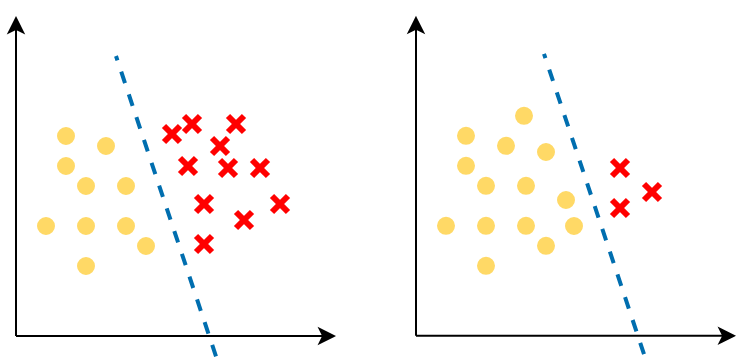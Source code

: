 <mxfile version="22.1.11" type="device" pages="5">
  <diagram name="第 1 页" id="vTIbfNoE6LMUsqmQI-Lw">
    <mxGraphModel dx="1221" dy="774" grid="1" gridSize="10" guides="1" tooltips="1" connect="1" arrows="1" fold="1" page="1" pageScale="1" pageWidth="827" pageHeight="1169" math="0" shadow="0">
      <root>
        <mxCell id="0" />
        <mxCell id="1" parent="0" />
        <mxCell id="zMVxvvhwF_4nrSCXzsaq-2" value="" style="endArrow=classic;html=1;rounded=0;" parent="1" edge="1">
          <mxGeometry width="50" height="50" relative="1" as="geometry">
            <mxPoint x="160" y="400" as="sourcePoint" />
            <mxPoint x="160" y="240" as="targetPoint" />
          </mxGeometry>
        </mxCell>
        <mxCell id="zMVxvvhwF_4nrSCXzsaq-3" value="" style="endArrow=classic;html=1;rounded=0;" parent="1" edge="1">
          <mxGeometry width="50" height="50" relative="1" as="geometry">
            <mxPoint x="160" y="400" as="sourcePoint" />
            <mxPoint x="320" y="400" as="targetPoint" />
          </mxGeometry>
        </mxCell>
        <mxCell id="zMVxvvhwF_4nrSCXzsaq-27" value="" style="ellipse;whiteSpace=wrap;html=1;aspect=fixed;fillColor=#FFD966;strokeColor=#FFFFFF;" parent="1" vertex="1">
          <mxGeometry x="180" y="310" width="10" height="10" as="geometry" />
        </mxCell>
        <mxCell id="zMVxvvhwF_4nrSCXzsaq-29" value="" style="ellipse;whiteSpace=wrap;html=1;aspect=fixed;fillColor=#FFD966;strokeColor=#FFFFFF;" parent="1" vertex="1">
          <mxGeometry x="170" y="340" width="10" height="10" as="geometry" />
        </mxCell>
        <mxCell id="zMVxvvhwF_4nrSCXzsaq-30" value="" style="ellipse;whiteSpace=wrap;html=1;aspect=fixed;fillColor=#FFD966;strokeColor=#FFFFFF;" parent="1" vertex="1">
          <mxGeometry x="210" y="320" width="10" height="10" as="geometry" />
        </mxCell>
        <mxCell id="zMVxvvhwF_4nrSCXzsaq-31" value="" style="ellipse;whiteSpace=wrap;html=1;aspect=fixed;fillColor=#FFD966;strokeColor=#FFFFFF;" parent="1" vertex="1">
          <mxGeometry x="190" y="340" width="10" height="10" as="geometry" />
        </mxCell>
        <mxCell id="zMVxvvhwF_4nrSCXzsaq-32" value="" style="ellipse;whiteSpace=wrap;html=1;aspect=fixed;fillColor=#FFD966;strokeColor=#FFFFFF;" parent="1" vertex="1">
          <mxGeometry x="190" y="360" width="10" height="10" as="geometry" />
        </mxCell>
        <mxCell id="zMVxvvhwF_4nrSCXzsaq-33" value="" style="ellipse;whiteSpace=wrap;html=1;aspect=fixed;fillColor=#FFD966;strokeColor=#FFFFFF;" parent="1" vertex="1">
          <mxGeometry x="210" y="340" width="10" height="10" as="geometry" />
        </mxCell>
        <mxCell id="zMVxvvhwF_4nrSCXzsaq-35" value="" style="ellipse;whiteSpace=wrap;html=1;aspect=fixed;fillColor=#FFD966;strokeColor=#FFFFFF;" parent="1" vertex="1">
          <mxGeometry x="220" y="350" width="10" height="10" as="geometry" />
        </mxCell>
        <mxCell id="zMVxvvhwF_4nrSCXzsaq-36" value="" style="ellipse;whiteSpace=wrap;html=1;aspect=fixed;fillColor=#FFD966;strokeColor=#FFFFFF;" parent="1" vertex="1">
          <mxGeometry x="190" y="320" width="10" height="10" as="geometry" />
        </mxCell>
        <mxCell id="zMVxvvhwF_4nrSCXzsaq-37" value="" style="ellipse;whiteSpace=wrap;html=1;aspect=fixed;fillColor=#FFD966;strokeColor=#FFFFFF;" parent="1" vertex="1">
          <mxGeometry x="200" y="300" width="10" height="10" as="geometry" />
        </mxCell>
        <mxCell id="zMVxvvhwF_4nrSCXzsaq-38" value="" style="group;aspect=fixed;" parent="1" vertex="1" connectable="0">
          <mxGeometry x="250" y="350" width="8" height="8" as="geometry" />
        </mxCell>
        <mxCell id="zMVxvvhwF_4nrSCXzsaq-39" value="" style="endArrow=none;html=1;rounded=0;strokeColor=#FF0000;strokeWidth=3;" parent="zMVxvvhwF_4nrSCXzsaq-38" edge="1">
          <mxGeometry width="50" height="50" relative="1" as="geometry">
            <mxPoint y="8" as="sourcePoint" />
            <mxPoint x="8" as="targetPoint" />
          </mxGeometry>
        </mxCell>
        <mxCell id="zMVxvvhwF_4nrSCXzsaq-40" value="" style="endArrow=none;html=1;rounded=0;strokeColor=#FF0000;strokeWidth=3;" parent="zMVxvvhwF_4nrSCXzsaq-38" edge="1">
          <mxGeometry width="50" height="50" relative="1" as="geometry">
            <mxPoint x="8" y="8" as="sourcePoint" />
            <mxPoint as="targetPoint" />
          </mxGeometry>
        </mxCell>
        <mxCell id="zMVxvvhwF_4nrSCXzsaq-43" value="" style="group;aspect=fixed;" parent="1" vertex="1" connectable="0">
          <mxGeometry x="242" y="311" width="8" height="8" as="geometry" />
        </mxCell>
        <mxCell id="zMVxvvhwF_4nrSCXzsaq-44" value="" style="endArrow=none;html=1;rounded=0;strokeColor=#FF0000;strokeWidth=3;" parent="zMVxvvhwF_4nrSCXzsaq-43" edge="1">
          <mxGeometry width="50" height="50" relative="1" as="geometry">
            <mxPoint y="8" as="sourcePoint" />
            <mxPoint x="8" as="targetPoint" />
          </mxGeometry>
        </mxCell>
        <mxCell id="zMVxvvhwF_4nrSCXzsaq-45" value="" style="endArrow=none;html=1;rounded=0;strokeColor=#FF0000;strokeWidth=3;" parent="zMVxvvhwF_4nrSCXzsaq-43" edge="1">
          <mxGeometry width="50" height="50" relative="1" as="geometry">
            <mxPoint x="8" y="8" as="sourcePoint" />
            <mxPoint as="targetPoint" />
          </mxGeometry>
        </mxCell>
        <mxCell id="zMVxvvhwF_4nrSCXzsaq-46" value="" style="group;aspect=fixed;" parent="1" vertex="1" connectable="0">
          <mxGeometry x="250" y="330" width="8" height="8" as="geometry" />
        </mxCell>
        <mxCell id="zMVxvvhwF_4nrSCXzsaq-47" value="" style="endArrow=none;html=1;rounded=0;strokeColor=#FF0000;strokeWidth=3;" parent="zMVxvvhwF_4nrSCXzsaq-46" edge="1">
          <mxGeometry width="50" height="50" relative="1" as="geometry">
            <mxPoint y="8" as="sourcePoint" />
            <mxPoint x="8" as="targetPoint" />
          </mxGeometry>
        </mxCell>
        <mxCell id="zMVxvvhwF_4nrSCXzsaq-48" value="" style="endArrow=none;html=1;rounded=0;strokeColor=#FF0000;strokeWidth=3;" parent="zMVxvvhwF_4nrSCXzsaq-46" edge="1">
          <mxGeometry width="50" height="50" relative="1" as="geometry">
            <mxPoint x="8" y="8" as="sourcePoint" />
            <mxPoint as="targetPoint" />
          </mxGeometry>
        </mxCell>
        <mxCell id="zMVxvvhwF_4nrSCXzsaq-49" value="" style="group;aspect=fixed;" parent="1" vertex="1" connectable="0">
          <mxGeometry x="278" y="312" width="8" height="8" as="geometry" />
        </mxCell>
        <mxCell id="zMVxvvhwF_4nrSCXzsaq-50" value="" style="endArrow=none;html=1;rounded=0;strokeColor=#FF0000;strokeWidth=3;" parent="zMVxvvhwF_4nrSCXzsaq-49" edge="1">
          <mxGeometry width="50" height="50" relative="1" as="geometry">
            <mxPoint y="8" as="sourcePoint" />
            <mxPoint x="8" as="targetPoint" />
          </mxGeometry>
        </mxCell>
        <mxCell id="zMVxvvhwF_4nrSCXzsaq-51" value="" style="endArrow=none;html=1;rounded=0;strokeColor=#FF0000;strokeWidth=3;" parent="zMVxvvhwF_4nrSCXzsaq-49" edge="1">
          <mxGeometry width="50" height="50" relative="1" as="geometry">
            <mxPoint x="8" y="8" as="sourcePoint" />
            <mxPoint as="targetPoint" />
          </mxGeometry>
        </mxCell>
        <mxCell id="zMVxvvhwF_4nrSCXzsaq-52" value="" style="group;aspect=fixed;" parent="1" vertex="1" connectable="0">
          <mxGeometry x="270" y="338" width="8" height="8" as="geometry" />
        </mxCell>
        <mxCell id="zMVxvvhwF_4nrSCXzsaq-53" value="" style="endArrow=none;html=1;rounded=0;strokeColor=#FF0000;strokeWidth=3;" parent="zMVxvvhwF_4nrSCXzsaq-52" edge="1">
          <mxGeometry width="50" height="50" relative="1" as="geometry">
            <mxPoint y="8" as="sourcePoint" />
            <mxPoint x="8" as="targetPoint" />
          </mxGeometry>
        </mxCell>
        <mxCell id="zMVxvvhwF_4nrSCXzsaq-54" value="" style="endArrow=none;html=1;rounded=0;strokeColor=#FF0000;strokeWidth=3;" parent="zMVxvvhwF_4nrSCXzsaq-52" edge="1">
          <mxGeometry width="50" height="50" relative="1" as="geometry">
            <mxPoint x="8" y="8" as="sourcePoint" />
            <mxPoint as="targetPoint" />
          </mxGeometry>
        </mxCell>
        <mxCell id="zMVxvvhwF_4nrSCXzsaq-55" value="" style="group;aspect=fixed;" parent="1" vertex="1" connectable="0">
          <mxGeometry x="258" y="301" width="8" height="8" as="geometry" />
        </mxCell>
        <mxCell id="zMVxvvhwF_4nrSCXzsaq-56" value="" style="endArrow=none;html=1;rounded=0;strokeColor=#FF0000;strokeWidth=3;" parent="zMVxvvhwF_4nrSCXzsaq-55" edge="1">
          <mxGeometry width="50" height="50" relative="1" as="geometry">
            <mxPoint y="8" as="sourcePoint" />
            <mxPoint x="8" as="targetPoint" />
          </mxGeometry>
        </mxCell>
        <mxCell id="zMVxvvhwF_4nrSCXzsaq-57" value="" style="endArrow=none;html=1;rounded=0;strokeColor=#FF0000;strokeWidth=3;" parent="zMVxvvhwF_4nrSCXzsaq-55" edge="1">
          <mxGeometry width="50" height="50" relative="1" as="geometry">
            <mxPoint x="8" y="8" as="sourcePoint" />
            <mxPoint as="targetPoint" />
          </mxGeometry>
        </mxCell>
        <mxCell id="zMVxvvhwF_4nrSCXzsaq-58" value="" style="group;aspect=fixed;" parent="1" vertex="1" connectable="0">
          <mxGeometry x="262" y="312" width="8" height="8" as="geometry" />
        </mxCell>
        <mxCell id="zMVxvvhwF_4nrSCXzsaq-59" value="" style="endArrow=none;html=1;rounded=0;strokeColor=#FF0000;strokeWidth=3;" parent="zMVxvvhwF_4nrSCXzsaq-58" edge="1">
          <mxGeometry width="50" height="50" relative="1" as="geometry">
            <mxPoint y="8" as="sourcePoint" />
            <mxPoint x="8" as="targetPoint" />
          </mxGeometry>
        </mxCell>
        <mxCell id="zMVxvvhwF_4nrSCXzsaq-60" value="" style="endArrow=none;html=1;rounded=0;strokeColor=#FF0000;strokeWidth=3;" parent="zMVxvvhwF_4nrSCXzsaq-58" edge="1">
          <mxGeometry width="50" height="50" relative="1" as="geometry">
            <mxPoint x="8" y="8" as="sourcePoint" />
            <mxPoint as="targetPoint" />
          </mxGeometry>
        </mxCell>
        <mxCell id="zMVxvvhwF_4nrSCXzsaq-61" value="" style="group;aspect=fixed;" parent="1" vertex="1" connectable="0">
          <mxGeometry x="266" y="290" width="8" height="8" as="geometry" />
        </mxCell>
        <mxCell id="zMVxvvhwF_4nrSCXzsaq-62" value="" style="endArrow=none;html=1;rounded=0;strokeColor=#FF0000;strokeWidth=3;" parent="zMVxvvhwF_4nrSCXzsaq-61" edge="1">
          <mxGeometry width="50" height="50" relative="1" as="geometry">
            <mxPoint y="8" as="sourcePoint" />
            <mxPoint x="8" as="targetPoint" />
          </mxGeometry>
        </mxCell>
        <mxCell id="zMVxvvhwF_4nrSCXzsaq-63" value="" style="endArrow=none;html=1;rounded=0;strokeColor=#FF0000;strokeWidth=3;" parent="zMVxvvhwF_4nrSCXzsaq-61" edge="1">
          <mxGeometry width="50" height="50" relative="1" as="geometry">
            <mxPoint x="8" y="8" as="sourcePoint" />
            <mxPoint as="targetPoint" />
          </mxGeometry>
        </mxCell>
        <mxCell id="zMVxvvhwF_4nrSCXzsaq-64" value="" style="group;aspect=fixed;" parent="1" vertex="1" connectable="0">
          <mxGeometry x="234" y="295" width="8" height="8" as="geometry" />
        </mxCell>
        <mxCell id="zMVxvvhwF_4nrSCXzsaq-65" value="" style="endArrow=none;html=1;rounded=0;strokeColor=#FF0000;strokeWidth=3;" parent="zMVxvvhwF_4nrSCXzsaq-64" edge="1">
          <mxGeometry width="50" height="50" relative="1" as="geometry">
            <mxPoint y="8" as="sourcePoint" />
            <mxPoint x="8" as="targetPoint" />
          </mxGeometry>
        </mxCell>
        <mxCell id="zMVxvvhwF_4nrSCXzsaq-66" value="" style="endArrow=none;html=1;rounded=0;strokeColor=#FF0000;strokeWidth=3;" parent="zMVxvvhwF_4nrSCXzsaq-64" edge="1">
          <mxGeometry width="50" height="50" relative="1" as="geometry">
            <mxPoint x="8" y="8" as="sourcePoint" />
            <mxPoint as="targetPoint" />
          </mxGeometry>
        </mxCell>
        <mxCell id="zMVxvvhwF_4nrSCXzsaq-68" value="" style="group;aspect=fixed;" parent="1" vertex="1" connectable="0">
          <mxGeometry x="288" y="330" width="8" height="8" as="geometry" />
        </mxCell>
        <mxCell id="zMVxvvhwF_4nrSCXzsaq-69" value="" style="endArrow=none;html=1;rounded=0;strokeColor=#FF0000;strokeWidth=3;" parent="zMVxvvhwF_4nrSCXzsaq-68" edge="1">
          <mxGeometry width="50" height="50" relative="1" as="geometry">
            <mxPoint y="8" as="sourcePoint" />
            <mxPoint x="8" as="targetPoint" />
          </mxGeometry>
        </mxCell>
        <mxCell id="zMVxvvhwF_4nrSCXzsaq-70" value="" style="endArrow=none;html=1;rounded=0;strokeColor=#FF0000;strokeWidth=3;" parent="zMVxvvhwF_4nrSCXzsaq-68" edge="1">
          <mxGeometry width="50" height="50" relative="1" as="geometry">
            <mxPoint x="8" y="8" as="sourcePoint" />
            <mxPoint as="targetPoint" />
          </mxGeometry>
        </mxCell>
        <mxCell id="zMVxvvhwF_4nrSCXzsaq-71" value="" style="ellipse;whiteSpace=wrap;html=1;aspect=fixed;fillColor=#FFD966;strokeColor=#FFFFFF;" parent="1" vertex="1">
          <mxGeometry x="180" y="295" width="10" height="10" as="geometry" />
        </mxCell>
        <mxCell id="zMVxvvhwF_4nrSCXzsaq-72" value="" style="group;aspect=fixed;" parent="1" vertex="1" connectable="0">
          <mxGeometry x="244" y="290" width="8" height="8" as="geometry" />
        </mxCell>
        <mxCell id="zMVxvvhwF_4nrSCXzsaq-73" value="" style="endArrow=none;html=1;rounded=0;strokeColor=#FF0000;strokeWidth=3;" parent="zMVxvvhwF_4nrSCXzsaq-72" edge="1">
          <mxGeometry width="50" height="50" relative="1" as="geometry">
            <mxPoint y="8" as="sourcePoint" />
            <mxPoint x="8" as="targetPoint" />
          </mxGeometry>
        </mxCell>
        <mxCell id="zMVxvvhwF_4nrSCXzsaq-74" value="" style="endArrow=none;html=1;rounded=0;strokeColor=#FF0000;strokeWidth=3;" parent="zMVxvvhwF_4nrSCXzsaq-72" edge="1">
          <mxGeometry width="50" height="50" relative="1" as="geometry">
            <mxPoint x="8" y="8" as="sourcePoint" />
            <mxPoint as="targetPoint" />
          </mxGeometry>
        </mxCell>
        <mxCell id="zMVxvvhwF_4nrSCXzsaq-76" value="" style="endArrow=none;dashed=1;html=1;rounded=0;fillColor=#1ba1e2;strokeColor=#006EAF;strokeWidth=2;" parent="1" edge="1">
          <mxGeometry width="50" height="50" relative="1" as="geometry">
            <mxPoint x="260" y="410.155" as="sourcePoint" />
            <mxPoint x="210" y="260" as="targetPoint" />
          </mxGeometry>
        </mxCell>
        <mxCell id="zMVxvvhwF_4nrSCXzsaq-77" value="" style="endArrow=classic;html=1;rounded=0;" parent="1" edge="1">
          <mxGeometry width="50" height="50" relative="1" as="geometry">
            <mxPoint x="360" y="399.92" as="sourcePoint" />
            <mxPoint x="360" y="239.92" as="targetPoint" />
          </mxGeometry>
        </mxCell>
        <mxCell id="zMVxvvhwF_4nrSCXzsaq-78" value="" style="endArrow=classic;html=1;rounded=0;" parent="1" edge="1">
          <mxGeometry width="50" height="50" relative="1" as="geometry">
            <mxPoint x="360" y="399.92" as="sourcePoint" />
            <mxPoint x="520" y="399.92" as="targetPoint" />
          </mxGeometry>
        </mxCell>
        <mxCell id="zMVxvvhwF_4nrSCXzsaq-79" value="" style="ellipse;whiteSpace=wrap;html=1;aspect=fixed;fillColor=#FFD966;strokeColor=#FFFFFF;" parent="1" vertex="1">
          <mxGeometry x="380" y="309.92" width="10" height="10" as="geometry" />
        </mxCell>
        <mxCell id="zMVxvvhwF_4nrSCXzsaq-80" value="" style="ellipse;whiteSpace=wrap;html=1;aspect=fixed;fillColor=#FFD966;strokeColor=#FFFFFF;" parent="1" vertex="1">
          <mxGeometry x="370" y="339.92" width="10" height="10" as="geometry" />
        </mxCell>
        <mxCell id="zMVxvvhwF_4nrSCXzsaq-81" value="" style="ellipse;whiteSpace=wrap;html=1;aspect=fixed;fillColor=#FFD966;strokeColor=#FFFFFF;" parent="1" vertex="1">
          <mxGeometry x="410" y="319.92" width="10" height="10" as="geometry" />
        </mxCell>
        <mxCell id="zMVxvvhwF_4nrSCXzsaq-82" value="" style="ellipse;whiteSpace=wrap;html=1;aspect=fixed;fillColor=#FFD966;strokeColor=#FFFFFF;" parent="1" vertex="1">
          <mxGeometry x="390" y="339.92" width="10" height="10" as="geometry" />
        </mxCell>
        <mxCell id="zMVxvvhwF_4nrSCXzsaq-83" value="" style="ellipse;whiteSpace=wrap;html=1;aspect=fixed;fillColor=#FFD966;strokeColor=#FFFFFF;" parent="1" vertex="1">
          <mxGeometry x="390" y="359.92" width="10" height="10" as="geometry" />
        </mxCell>
        <mxCell id="zMVxvvhwF_4nrSCXzsaq-84" value="" style="ellipse;whiteSpace=wrap;html=1;aspect=fixed;fillColor=#FFD966;strokeColor=#FFFFFF;" parent="1" vertex="1">
          <mxGeometry x="410" y="339.92" width="10" height="10" as="geometry" />
        </mxCell>
        <mxCell id="zMVxvvhwF_4nrSCXzsaq-85" value="" style="ellipse;whiteSpace=wrap;html=1;aspect=fixed;fillColor=#FFD966;strokeColor=#FFFFFF;" parent="1" vertex="1">
          <mxGeometry x="420" y="349.92" width="10" height="10" as="geometry" />
        </mxCell>
        <mxCell id="zMVxvvhwF_4nrSCXzsaq-86" value="" style="ellipse;whiteSpace=wrap;html=1;aspect=fixed;fillColor=#FFD966;strokeColor=#FFFFFF;" parent="1" vertex="1">
          <mxGeometry x="390" y="319.92" width="10" height="10" as="geometry" />
        </mxCell>
        <mxCell id="zMVxvvhwF_4nrSCXzsaq-87" value="" style="ellipse;whiteSpace=wrap;html=1;aspect=fixed;fillColor=#FFD966;strokeColor=#FFFFFF;" parent="1" vertex="1">
          <mxGeometry x="400" y="299.92" width="10" height="10" as="geometry" />
        </mxCell>
        <mxCell id="zMVxvvhwF_4nrSCXzsaq-88" value="" style="group;aspect=fixed;" parent="1" vertex="1" connectable="0">
          <mxGeometry x="474" y="324" width="8" height="8" as="geometry" />
        </mxCell>
        <mxCell id="zMVxvvhwF_4nrSCXzsaq-89" value="" style="endArrow=none;html=1;rounded=0;strokeColor=#FF0000;strokeWidth=3;" parent="zMVxvvhwF_4nrSCXzsaq-88" edge="1">
          <mxGeometry width="50" height="50" relative="1" as="geometry">
            <mxPoint y="8" as="sourcePoint" />
            <mxPoint x="8" as="targetPoint" />
          </mxGeometry>
        </mxCell>
        <mxCell id="zMVxvvhwF_4nrSCXzsaq-90" value="" style="endArrow=none;html=1;rounded=0;strokeColor=#FF0000;strokeWidth=3;" parent="zMVxvvhwF_4nrSCXzsaq-88" edge="1">
          <mxGeometry width="50" height="50" relative="1" as="geometry">
            <mxPoint x="8" y="8" as="sourcePoint" />
            <mxPoint as="targetPoint" />
          </mxGeometry>
        </mxCell>
        <mxCell id="zMVxvvhwF_4nrSCXzsaq-94" value="" style="group;aspect=fixed;" parent="1" vertex="1" connectable="0">
          <mxGeometry x="458" y="312" width="8" height="8" as="geometry" />
        </mxCell>
        <mxCell id="zMVxvvhwF_4nrSCXzsaq-95" value="" style="endArrow=none;html=1;rounded=0;strokeColor=#FF0000;strokeWidth=3;" parent="zMVxvvhwF_4nrSCXzsaq-94" edge="1">
          <mxGeometry width="50" height="50" relative="1" as="geometry">
            <mxPoint y="8" as="sourcePoint" />
            <mxPoint x="8" as="targetPoint" />
          </mxGeometry>
        </mxCell>
        <mxCell id="zMVxvvhwF_4nrSCXzsaq-96" value="" style="endArrow=none;html=1;rounded=0;strokeColor=#FF0000;strokeWidth=3;" parent="zMVxvvhwF_4nrSCXzsaq-94" edge="1">
          <mxGeometry width="50" height="50" relative="1" as="geometry">
            <mxPoint x="8" y="8" as="sourcePoint" />
            <mxPoint as="targetPoint" />
          </mxGeometry>
        </mxCell>
        <mxCell id="zMVxvvhwF_4nrSCXzsaq-100" value="" style="group;aspect=fixed;" parent="1" vertex="1" connectable="0">
          <mxGeometry x="458" y="332" width="8" height="8" as="geometry" />
        </mxCell>
        <mxCell id="zMVxvvhwF_4nrSCXzsaq-101" value="" style="endArrow=none;html=1;rounded=0;strokeColor=#FF0000;strokeWidth=3;" parent="zMVxvvhwF_4nrSCXzsaq-100" edge="1">
          <mxGeometry width="50" height="50" relative="1" as="geometry">
            <mxPoint y="8" as="sourcePoint" />
            <mxPoint x="8" as="targetPoint" />
          </mxGeometry>
        </mxCell>
        <mxCell id="zMVxvvhwF_4nrSCXzsaq-102" value="" style="endArrow=none;html=1;rounded=0;strokeColor=#FF0000;strokeWidth=3;" parent="zMVxvvhwF_4nrSCXzsaq-100" edge="1">
          <mxGeometry width="50" height="50" relative="1" as="geometry">
            <mxPoint x="8" y="8" as="sourcePoint" />
            <mxPoint as="targetPoint" />
          </mxGeometry>
        </mxCell>
        <mxCell id="zMVxvvhwF_4nrSCXzsaq-118" value="" style="ellipse;whiteSpace=wrap;html=1;aspect=fixed;fillColor=#FFD966;strokeColor=#FFFFFF;" parent="1" vertex="1">
          <mxGeometry x="380" y="294.92" width="10" height="10" as="geometry" />
        </mxCell>
        <mxCell id="zMVxvvhwF_4nrSCXzsaq-122" value="" style="endArrow=none;dashed=1;html=1;rounded=0;fillColor=#1ba1e2;strokeColor=#006EAF;strokeWidth=2;" parent="1" edge="1">
          <mxGeometry width="50" height="50" relative="1" as="geometry">
            <mxPoint x="474" y="409.075" as="sourcePoint" />
            <mxPoint x="424" y="258.92" as="targetPoint" />
          </mxGeometry>
        </mxCell>
        <mxCell id="zMVxvvhwF_4nrSCXzsaq-123" value="" style="ellipse;whiteSpace=wrap;html=1;aspect=fixed;fillColor=#FFD966;strokeColor=#FFFFFF;" parent="1" vertex="1">
          <mxGeometry x="430" y="327" width="10" height="10" as="geometry" />
        </mxCell>
        <mxCell id="zMVxvvhwF_4nrSCXzsaq-124" value="" style="ellipse;whiteSpace=wrap;html=1;aspect=fixed;fillColor=#FFD966;strokeColor=#FFFFFF;" parent="1" vertex="1">
          <mxGeometry x="434" y="340" width="10" height="10" as="geometry" />
        </mxCell>
        <mxCell id="zMVxvvhwF_4nrSCXzsaq-125" value="" style="ellipse;whiteSpace=wrap;html=1;aspect=fixed;fillColor=#FFD966;strokeColor=#FFFFFF;" parent="1" vertex="1">
          <mxGeometry x="420" y="303" width="10" height="10" as="geometry" />
        </mxCell>
        <mxCell id="zMVxvvhwF_4nrSCXzsaq-128" value="" style="ellipse;whiteSpace=wrap;html=1;aspect=fixed;fillColor=#FFD966;strokeColor=#FFFFFF;" parent="1" vertex="1">
          <mxGeometry x="409" y="284.92" width="10" height="10" as="geometry" />
        </mxCell>
      </root>
    </mxGraphModel>
  </diagram>
  <diagram id="41ihpq7FvAWeCSl_U55A" name="第 2 页">
    <mxGraphModel dx="1221" dy="787" grid="1" gridSize="10" guides="1" tooltips="1" connect="1" arrows="1" fold="1" page="1" pageScale="1" pageWidth="827" pageHeight="1169" math="0" shadow="0">
      <root>
        <mxCell id="0" />
        <mxCell id="1" parent="0" />
        <mxCell id="QgJhabLDgKiWJIe8iEke-1" value="" style="ellipse;whiteSpace=wrap;html=1;aspect=fixed;fontSize=16;fillColor=none;dashed=1;strokeColor=#000000;strokeWidth=2;" parent="1" vertex="1">
          <mxGeometry x="160" y="160" width="240" height="240" as="geometry" />
        </mxCell>
        <mxCell id="QgJhabLDgKiWJIe8iEke-3" value="" style="ellipse;whiteSpace=wrap;html=1;aspect=fixed;fontSize=16;fillColor=#000000;" parent="1" vertex="1">
          <mxGeometry x="275" y="275" width="10" height="10" as="geometry" />
        </mxCell>
        <mxCell id="QgJhabLDgKiWJIe8iEke-4" value="&lt;b&gt;&lt;font face=&quot;Times New Roman&quot;&gt;o&lt;/font&gt;&lt;/b&gt;" style="text;html=1;strokeColor=none;fillColor=none;align=center;verticalAlign=middle;whiteSpace=wrap;rounded=0;fontSize=16;" parent="1" vertex="1">
          <mxGeometry x="285" y="275" width="15" height="30" as="geometry" />
        </mxCell>
        <mxCell id="QgJhabLDgKiWJIe8iEke-13" value="&lt;b&gt;&lt;font face=&quot;Times New Roman&quot;&gt;p&lt;sub style=&quot;&quot;&gt;1&lt;/sub&gt;&lt;/font&gt;&lt;/b&gt;" style="text;html=1;strokeColor=none;fillColor=none;align=center;verticalAlign=middle;whiteSpace=wrap;rounded=0;fontSize=16;" parent="1" vertex="1">
          <mxGeometry x="305" y="308" width="30" height="30" as="geometry" />
        </mxCell>
        <mxCell id="QgJhabLDgKiWJIe8iEke-14" value="&lt;b&gt;&lt;font face=&quot;Times New Roman&quot;&gt;p&lt;span style=&quot;font-size: 13.333px;&quot;&gt;&lt;sub&gt;2&lt;/sub&gt;&lt;/span&gt;&lt;/font&gt;&lt;/b&gt;" style="text;html=1;strokeColor=none;fillColor=none;align=center;verticalAlign=middle;whiteSpace=wrap;rounded=0;fontSize=16;" parent="1" vertex="1">
          <mxGeometry x="343" y="250" width="27" height="30" as="geometry" />
        </mxCell>
        <mxCell id="QgJhabLDgKiWJIe8iEke-15" value="&lt;b&gt;&lt;font face=&quot;Times New Roman&quot;&gt;p&lt;span style=&quot;font-size: 13.333px;&quot;&gt;&lt;sub&gt;3&lt;/sub&gt;&lt;/span&gt;&lt;/font&gt;&lt;/b&gt;" style="text;html=1;strokeColor=none;fillColor=none;align=center;verticalAlign=middle;whiteSpace=wrap;rounded=0;fontSize=16;" parent="1" vertex="1">
          <mxGeometry x="241" y="340" width="18" height="30" as="geometry" />
        </mxCell>
        <mxCell id="QgJhabLDgKiWJIe8iEke-16" value="&lt;b&gt;&lt;font face=&quot;Times New Roman&quot;&gt;p&lt;span style=&quot;font-size: 13.333px;&quot;&gt;&lt;sub&gt;4&lt;/sub&gt;&lt;/span&gt;&lt;/font&gt;&lt;/b&gt;" style="text;html=1;strokeColor=none;fillColor=none;align=center;verticalAlign=middle;whiteSpace=wrap;rounded=0;fontSize=16;" parent="1" vertex="1">
          <mxGeometry x="225" y="210" width="20" height="30" as="geometry" />
        </mxCell>
        <mxCell id="QgJhabLDgKiWJIe8iEke-17" value="&lt;b&gt;&lt;font face=&quot;Times New Roman&quot;&gt;p&lt;span style=&quot;font-size: 13.333px;&quot;&gt;&lt;sub&gt;5&lt;/sub&gt;&lt;/span&gt;&lt;/font&gt;&lt;/b&gt;" style="text;html=1;strokeColor=none;fillColor=none;align=center;verticalAlign=middle;whiteSpace=wrap;rounded=0;fontSize=16;" parent="1" vertex="1">
          <mxGeometry x="285" y="130" width="25" height="30" as="geometry" />
        </mxCell>
        <mxCell id="QgJhabLDgKiWJIe8iEke-18" value="&lt;b&gt;&lt;font face=&quot;Times New Roman&quot;&gt;p&lt;span style=&quot;font-size: 13.333px;&quot;&gt;&lt;sub&gt;6&lt;/sub&gt;&lt;/span&gt;&lt;/font&gt;&lt;/b&gt;" style="text;html=1;strokeColor=none;fillColor=none;align=center;verticalAlign=middle;whiteSpace=wrap;rounded=0;fontSize=16;" parent="1" vertex="1">
          <mxGeometry x="380" y="350" width="20" height="30" as="geometry" />
        </mxCell>
        <mxCell id="QgJhabLDgKiWJIe8iEke-19" value="&lt;b&gt;&lt;font face=&quot;Times New Roman&quot;&gt;p&lt;span style=&quot;font-size: 11.111px;&quot;&gt;&lt;sub&gt;7&lt;/sub&gt;&lt;/span&gt;&lt;/font&gt;&lt;/b&gt;" style="text;html=1;strokeColor=none;fillColor=none;align=center;verticalAlign=middle;whiteSpace=wrap;rounded=0;fontSize=16;" parent="1" vertex="1">
          <mxGeometry x="210" y="420" width="15" height="30" as="geometry" />
        </mxCell>
        <mxCell id="QgJhabLDgKiWJIe8iEke-21" value="" style="ellipse;whiteSpace=wrap;html=1;aspect=fixed;fontSize=16;fillColor=#CC0000;strokeColor=#CC0000;" parent="1" vertex="1">
          <mxGeometry x="110" y="190" width="10" height="10" as="geometry" />
        </mxCell>
        <mxCell id="QgJhabLDgKiWJIe8iEke-22" value="&lt;b&gt;&lt;font face=&quot;Times New Roman&quot;&gt;p&lt;font size=&quot;1&quot;&gt;&lt;sub&gt;8&lt;/sub&gt;&lt;/font&gt;&lt;/font&gt;&lt;/b&gt;" style="text;html=1;strokeColor=none;fillColor=none;align=center;verticalAlign=middle;whiteSpace=wrap;rounded=0;fontSize=16;" parent="1" vertex="1">
          <mxGeometry x="100" y="200" width="60" height="30" as="geometry" />
        </mxCell>
        <mxCell id="QgJhabLDgKiWJIe8iEke-24" value="" style="ellipse;whiteSpace=wrap;html=1;aspect=fixed;fontSize=16;fillColor=#FFB570;strokeColor=#FFB570;" parent="1" vertex="1">
          <mxGeometry x="282" y="155" width="10" height="10" as="geometry" />
        </mxCell>
        <mxCell id="QgJhabLDgKiWJIe8iEke-26" value="" style="ellipse;whiteSpace=wrap;html=1;aspect=fixed;fontSize=16;fillColor=#FFB570;strokeColor=#FFB570;" parent="1" vertex="1">
          <mxGeometry x="245" y="210" width="10" height="10" as="geometry" />
        </mxCell>
        <mxCell id="QgJhabLDgKiWJIe8iEke-27" value="" style="ellipse;whiteSpace=wrap;html=1;aspect=fixed;fontSize=16;fillColor=#FFB570;strokeColor=#FFB570;" parent="1" vertex="1">
          <mxGeometry x="335" y="250" width="10" height="10" as="geometry" />
        </mxCell>
        <mxCell id="QgJhabLDgKiWJIe8iEke-30" value="" style="ellipse;whiteSpace=wrap;html=1;aspect=fixed;fontSize=16;fillColor=#FFB570;strokeColor=#FFB570;" parent="1" vertex="1">
          <mxGeometry x="300" y="310" width="10" height="10" as="geometry" />
        </mxCell>
        <mxCell id="QgJhabLDgKiWJIe8iEke-31" value="" style="ellipse;whiteSpace=wrap;html=1;aspect=fixed;fontSize=16;fillColor=#FFB570;strokeColor=#FFB570;" parent="1" vertex="1">
          <mxGeometry x="370" y="350" width="10" height="10" as="geometry" />
        </mxCell>
        <mxCell id="QgJhabLDgKiWJIe8iEke-32" value="" style="ellipse;whiteSpace=wrap;html=1;aspect=fixed;fontSize=16;fillColor=#FFB570;strokeColor=#FFB570;" parent="1" vertex="1">
          <mxGeometry x="235" y="340" width="10" height="10" as="geometry" />
        </mxCell>
        <mxCell id="QgJhabLDgKiWJIe8iEke-33" value="" style="ellipse;whiteSpace=wrap;html=1;aspect=fixed;fontSize=16;fillColor=#CC0000;strokeColor=#CC0000;" parent="1" vertex="1">
          <mxGeometry x="200" y="420" width="10" height="10" as="geometry" />
        </mxCell>
        <mxCell id="QgJhabLDgKiWJIe8iEke-34" value="" style="endArrow=classic;html=1;rounded=0;fontSize=12;startSize=8;endSize=8;curved=1;entryX=0.371;entryY=0.007;entryDx=0;entryDy=0;entryPerimeter=0;" parent="1" source="QgJhabLDgKiWJIe8iEke-3" target="QgJhabLDgKiWJIe8iEke-1" edge="1">
          <mxGeometry width="50" height="50" relative="1" as="geometry">
            <mxPoint x="190" y="370" as="sourcePoint" />
            <mxPoint x="240" y="320" as="targetPoint" />
          </mxGeometry>
        </mxCell>
        <mxCell id="QgJhabLDgKiWJIe8iEke-35" value="" style="endArrow=classic;html=1;rounded=0;fontSize=12;startSize=8;endSize=8;curved=1;" parent="1" source="QgJhabLDgKiWJIe8iEke-3" target="QgJhabLDgKiWJIe8iEke-33" edge="1">
          <mxGeometry width="50" height="50" relative="1" as="geometry">
            <mxPoint x="289" y="285" as="sourcePoint" />
            <mxPoint x="240" y="470" as="targetPoint" />
          </mxGeometry>
        </mxCell>
        <mxCell id="QgJhabLDgKiWJIe8iEke-37" value="" style="ellipse;whiteSpace=wrap;html=1;aspect=fixed;fontSize=16;fillColor=#CC0000;strokeColor=#CC0000;" parent="1" vertex="1">
          <mxGeometry x="430" y="260" width="10" height="10" as="geometry" />
        </mxCell>
        <mxCell id="QgJhabLDgKiWJIe8iEke-38" value="&lt;b&gt;&lt;font face=&quot;Times New Roman&quot;&gt;p&lt;font size=&quot;1&quot;&gt;&lt;sub&gt;9&lt;/sub&gt;&lt;/font&gt;&lt;/font&gt;&lt;/b&gt;" style="text;html=1;strokeColor=none;fillColor=none;align=center;verticalAlign=middle;whiteSpace=wrap;rounded=0;fontSize=16;" parent="1" vertex="1">
          <mxGeometry x="440" y="260" width="15" height="30" as="geometry" />
        </mxCell>
      </root>
    </mxGraphModel>
  </diagram>
  <diagram id="zZaBBzXjsiyOO5zcnjRH" name="第 3 页">
    <mxGraphModel dx="1221" dy="774" grid="0" gridSize="10" guides="1" tooltips="1" connect="1" arrows="1" fold="1" page="1" pageScale="1" pageWidth="827" pageHeight="1169" math="1" shadow="0">
      <root>
        <mxCell id="0" />
        <mxCell id="1" parent="0" />
        <mxCell id="fz3putxpxaoxdugT7Cy--139" value="" style="group" parent="1" vertex="1" connectable="0">
          <mxGeometry x="716.75" y="237.75" width="230.5" height="230.5" as="geometry" />
        </mxCell>
        <mxCell id="fz3putxpxaoxdugT7Cy--102" value="" style="whiteSpace=wrap;html=1;aspect=fixed;fontSize=16;strokeColor=none;" parent="fz3putxpxaoxdugT7Cy--139" vertex="1">
          <mxGeometry width="230.5" height="230.5" as="geometry" />
        </mxCell>
        <mxCell id="fz3putxpxaoxdugT7Cy--42" value="" style="ellipse;whiteSpace=wrap;html=1;aspect=fixed;fontSize=16;fillColor=#CC0000;strokeColor=#CC0000;" parent="fz3putxpxaoxdugT7Cy--139" vertex="1">
          <mxGeometry x="48.25" y="30.25" width="10" height="10" as="geometry" />
        </mxCell>
        <mxCell id="fz3putxpxaoxdugT7Cy--43" value="" style="ellipse;whiteSpace=wrap;html=1;aspect=fixed;fontSize=16;fillColor=#CC0000;strokeColor=#CC0000;" parent="fz3putxpxaoxdugT7Cy--139" vertex="1">
          <mxGeometry x="79.25" y="22.25" width="10" height="10" as="geometry" />
        </mxCell>
        <mxCell id="fz3putxpxaoxdugT7Cy--44" value="" style="ellipse;whiteSpace=wrap;html=1;aspect=fixed;fontSize=16;fillColor=#CC0000;strokeColor=#CC0000;" parent="fz3putxpxaoxdugT7Cy--139" vertex="1">
          <mxGeometry x="89.25" y="45.25" width="10" height="10" as="geometry" />
        </mxCell>
        <mxCell id="fz3putxpxaoxdugT7Cy--45" value="" style="ellipse;whiteSpace=wrap;html=1;aspect=fixed;fontSize=16;fillColor=#CC0000;strokeColor=#CC0000;" parent="fz3putxpxaoxdugT7Cy--139" vertex="1">
          <mxGeometry x="56.25" y="54.25" width="10" height="10" as="geometry" />
        </mxCell>
        <mxCell id="fz3putxpxaoxdugT7Cy--46" value="" style="ellipse;whiteSpace=wrap;html=1;aspect=fixed;fontSize=16;fillColor=#CC0000;strokeColor=#CC0000;" parent="fz3putxpxaoxdugT7Cy--139" vertex="1">
          <mxGeometry x="76.25" y="55.25" width="10" height="10" as="geometry" />
        </mxCell>
        <mxCell id="fz3putxpxaoxdugT7Cy--47" value="" style="ellipse;whiteSpace=wrap;html=1;aspect=fixed;fontSize=16;fillColor=#CC0000;strokeColor=#CC0000;" parent="fz3putxpxaoxdugT7Cy--139" vertex="1">
          <mxGeometry x="36.25" y="64.25" width="10" height="10" as="geometry" />
        </mxCell>
        <mxCell id="fz3putxpxaoxdugT7Cy--48" value="" style="ellipse;whiteSpace=wrap;html=1;aspect=fixed;fontSize=16;fillColor=#CC0000;strokeColor=#CC0000;" parent="fz3putxpxaoxdugT7Cy--139" vertex="1">
          <mxGeometry x="99.25" y="32.25" width="10" height="10" as="geometry" />
        </mxCell>
        <mxCell id="fz3putxpxaoxdugT7Cy--49" value="" style="ellipse;whiteSpace=wrap;html=1;aspect=fixed;fontSize=16;fillColor=#CC0000;strokeColor=#CC0000;" parent="fz3putxpxaoxdugT7Cy--139" vertex="1">
          <mxGeometry x="97.25" y="66.25" width="10" height="10" as="geometry" />
        </mxCell>
        <mxCell id="fz3putxpxaoxdugT7Cy--50" value="" style="ellipse;whiteSpace=wrap;html=1;aspect=fixed;fontSize=16;fillColor=#CC0000;strokeColor=#CC0000;" parent="fz3putxpxaoxdugT7Cy--139" vertex="1">
          <mxGeometry x="110.25" y="56.25" width="10" height="10" as="geometry" />
        </mxCell>
        <mxCell id="fz3putxpxaoxdugT7Cy--51" value="" style="ellipse;whiteSpace=wrap;html=1;aspect=fixed;fontSize=16;fillColor=#CC0000;strokeColor=#CC0000;" parent="fz3putxpxaoxdugT7Cy--139" vertex="1">
          <mxGeometry x="117.25" y="41.25" width="10" height="10" as="geometry" />
        </mxCell>
        <mxCell id="fz3putxpxaoxdugT7Cy--52" value="" style="ellipse;whiteSpace=wrap;html=1;aspect=fixed;fontSize=16;fillColor=#CC0000;strokeColor=#CC0000;" parent="fz3putxpxaoxdugT7Cy--139" vertex="1">
          <mxGeometry x="120.25" y="80.25" width="10" height="10" as="geometry" />
        </mxCell>
        <mxCell id="fz3putxpxaoxdugT7Cy--53" value="" style="ellipse;whiteSpace=wrap;html=1;aspect=fixed;fontSize=16;fillColor=#CC0000;strokeColor=#CC0000;" parent="fz3putxpxaoxdugT7Cy--139" vertex="1">
          <mxGeometry x="127.25" y="66.25" width="10" height="10" as="geometry" />
        </mxCell>
        <mxCell id="fz3putxpxaoxdugT7Cy--54" value="" style="ellipse;whiteSpace=wrap;html=1;aspect=fixed;fontSize=16;fillColor=#CC0000;strokeColor=#CC0000;" parent="fz3putxpxaoxdugT7Cy--139" vertex="1">
          <mxGeometry x="137.25" y="56.25" width="10" height="10" as="geometry" />
        </mxCell>
        <mxCell id="fz3putxpxaoxdugT7Cy--55" value="" style="ellipse;whiteSpace=wrap;html=1;aspect=fixed;fontSize=16;fillColor=#CC0000;strokeColor=#CC0000;" parent="fz3putxpxaoxdugT7Cy--139" vertex="1">
          <mxGeometry x="142.25" y="86.25" width="10" height="10" as="geometry" />
        </mxCell>
        <mxCell id="fz3putxpxaoxdugT7Cy--56" value="" style="ellipse;whiteSpace=wrap;html=1;aspect=fixed;fontSize=16;fillColor=#CC0000;strokeColor=#CC0000;" parent="fz3putxpxaoxdugT7Cy--139" vertex="1">
          <mxGeometry x="150.25" y="73.25" width="10" height="10" as="geometry" />
        </mxCell>
        <mxCell id="fz3putxpxaoxdugT7Cy--57" value="" style="ellipse;whiteSpace=wrap;html=1;aspect=fixed;fontSize=16;fillColor=#CC0000;strokeColor=#CC0000;" parent="fz3putxpxaoxdugT7Cy--139" vertex="1">
          <mxGeometry x="137.25" y="35.25" width="10" height="10" as="geometry" />
        </mxCell>
        <mxCell id="fz3putxpxaoxdugT7Cy--58" value="" style="ellipse;whiteSpace=wrap;html=1;aspect=fixed;fontSize=16;fillColor=#CC0000;strokeColor=#CC0000;" parent="fz3putxpxaoxdugT7Cy--139" vertex="1">
          <mxGeometry x="66.25" y="35.25" width="10" height="10" as="geometry" />
        </mxCell>
        <mxCell id="fz3putxpxaoxdugT7Cy--64" value="" style="ellipse;whiteSpace=wrap;html=1;aspect=fixed;fontSize=16;fillColor=#2B64FF;strokeColor=#2B64FF;" parent="fz3putxpxaoxdugT7Cy--139" vertex="1">
          <mxGeometry x="32" y="164.25" width="10" height="10" as="geometry" />
        </mxCell>
        <mxCell id="fz3putxpxaoxdugT7Cy--65" value="" style="ellipse;whiteSpace=wrap;html=1;aspect=fixed;fontSize=16;fillColor=#2B64FF;strokeColor=#2B64FF;" parent="fz3putxpxaoxdugT7Cy--139" vertex="1">
          <mxGeometry x="26.25" y="120.25" width="10" height="10" as="geometry" />
        </mxCell>
        <mxCell id="fz3putxpxaoxdugT7Cy--66" value="" style="ellipse;whiteSpace=wrap;html=1;aspect=fixed;fontSize=16;fillColor=#2B64FF;strokeColor=#2B64FF;" parent="fz3putxpxaoxdugT7Cy--139" vertex="1">
          <mxGeometry x="57.25" y="112.25" width="10" height="10" as="geometry" />
        </mxCell>
        <mxCell id="fz3putxpxaoxdugT7Cy--67" value="" style="ellipse;whiteSpace=wrap;html=1;aspect=fixed;fontSize=16;fillColor=#2B64FF;strokeColor=#2B64FF;" parent="fz3putxpxaoxdugT7Cy--139" vertex="1">
          <mxGeometry x="67.25" y="135.25" width="10" height="10" as="geometry" />
        </mxCell>
        <mxCell id="fz3putxpxaoxdugT7Cy--68" value="" style="ellipse;whiteSpace=wrap;html=1;aspect=fixed;fontSize=16;fillColor=#2B64FF;strokeColor=#2B64FF;" parent="fz3putxpxaoxdugT7Cy--139" vertex="1">
          <mxGeometry x="34.25" y="144.25" width="10" height="10" as="geometry" />
        </mxCell>
        <mxCell id="fz3putxpxaoxdugT7Cy--69" value="" style="ellipse;whiteSpace=wrap;html=1;aspect=fixed;fontSize=16;fillColor=#2B64FF;strokeColor=#2B64FF;" parent="fz3putxpxaoxdugT7Cy--139" vertex="1">
          <mxGeometry x="54.25" y="145.25" width="10" height="10" as="geometry" />
        </mxCell>
        <mxCell id="fz3putxpxaoxdugT7Cy--70" value="" style="ellipse;whiteSpace=wrap;html=1;aspect=fixed;fontSize=16;fillColor=#2B64FF;strokeColor=#2B64FF;" parent="fz3putxpxaoxdugT7Cy--139" vertex="1">
          <mxGeometry x="14.25" y="154.25" width="10" height="10" as="geometry" />
        </mxCell>
        <mxCell id="fz3putxpxaoxdugT7Cy--71" value="" style="ellipse;whiteSpace=wrap;html=1;aspect=fixed;fontSize=16;fillColor=#2B64FF;strokeColor=#2B64FF;" parent="fz3putxpxaoxdugT7Cy--139" vertex="1">
          <mxGeometry x="77.25" y="122.25" width="10" height="10" as="geometry" />
        </mxCell>
        <mxCell id="fz3putxpxaoxdugT7Cy--72" value="" style="ellipse;whiteSpace=wrap;html=1;aspect=fixed;fontSize=16;fillColor=#2B64FF;strokeColor=#2B64FF;" parent="fz3putxpxaoxdugT7Cy--139" vertex="1">
          <mxGeometry x="75.25" y="156.25" width="10" height="10" as="geometry" />
        </mxCell>
        <mxCell id="fz3putxpxaoxdugT7Cy--73" value="" style="ellipse;whiteSpace=wrap;html=1;aspect=fixed;fontSize=16;fillColor=#2B64FF;strokeColor=#2B64FF;" parent="fz3putxpxaoxdugT7Cy--139" vertex="1">
          <mxGeometry x="88.25" y="146.25" width="10" height="10" as="geometry" />
        </mxCell>
        <mxCell id="fz3putxpxaoxdugT7Cy--74" value="" style="ellipse;whiteSpace=wrap;html=1;aspect=fixed;fontSize=16;fillColor=#2B64FF;strokeColor=#2B64FF;" parent="fz3putxpxaoxdugT7Cy--139" vertex="1">
          <mxGeometry x="95.25" y="131.25" width="10" height="10" as="geometry" />
        </mxCell>
        <mxCell id="fz3putxpxaoxdugT7Cy--75" value="" style="ellipse;whiteSpace=wrap;html=1;aspect=fixed;fontSize=16;fillColor=#2B64FF;strokeColor=#2B64FF;" parent="fz3putxpxaoxdugT7Cy--139" vertex="1">
          <mxGeometry x="98.25" y="170.25" width="10" height="10" as="geometry" />
        </mxCell>
        <mxCell id="fz3putxpxaoxdugT7Cy--76" value="" style="ellipse;whiteSpace=wrap;html=1;aspect=fixed;fontSize=16;fillColor=#2B64FF;strokeColor=#2B64FF;" parent="fz3putxpxaoxdugT7Cy--139" vertex="1">
          <mxGeometry x="105.25" y="156.25" width="10" height="10" as="geometry" />
        </mxCell>
        <mxCell id="fz3putxpxaoxdugT7Cy--77" value="" style="ellipse;whiteSpace=wrap;html=1;aspect=fixed;fontSize=16;fillColor=#2B64FF;strokeColor=#2B64FF;" parent="fz3putxpxaoxdugT7Cy--139" vertex="1">
          <mxGeometry x="115.25" y="146.25" width="10" height="10" as="geometry" />
        </mxCell>
        <mxCell id="fz3putxpxaoxdugT7Cy--78" value="" style="ellipse;whiteSpace=wrap;html=1;aspect=fixed;fontSize=16;fillColor=#2B64FF;strokeColor=#2B64FF;" parent="fz3putxpxaoxdugT7Cy--139" vertex="1">
          <mxGeometry x="120.25" y="176.25" width="10" height="10" as="geometry" />
        </mxCell>
        <mxCell id="fz3putxpxaoxdugT7Cy--79" value="" style="ellipse;whiteSpace=wrap;html=1;aspect=fixed;fontSize=16;fillColor=#2B64FF;strokeColor=#2B64FF;" parent="fz3putxpxaoxdugT7Cy--139" vertex="1">
          <mxGeometry x="128.25" y="163.25" width="10" height="10" as="geometry" />
        </mxCell>
        <mxCell id="fz3putxpxaoxdugT7Cy--80" value="" style="ellipse;whiteSpace=wrap;html=1;aspect=fixed;fontSize=16;fillColor=#2B64FF;strokeColor=#2B64FF;" parent="fz3putxpxaoxdugT7Cy--139" vertex="1">
          <mxGeometry x="115.25" y="125.25" width="10" height="10" as="geometry" />
        </mxCell>
        <mxCell id="fz3putxpxaoxdugT7Cy--81" value="" style="ellipse;whiteSpace=wrap;html=1;aspect=fixed;fontSize=16;fillColor=#2B64FF;strokeColor=#2B64FF;" parent="fz3putxpxaoxdugT7Cy--139" vertex="1">
          <mxGeometry x="44.25" y="125.25" width="10" height="10" as="geometry" />
        </mxCell>
        <mxCell id="fz3putxpxaoxdugT7Cy--82" value="" style="ellipse;whiteSpace=wrap;html=1;aspect=fixed;fontSize=16;fillColor=#CC0000;strokeColor=#CC0000;" parent="fz3putxpxaoxdugT7Cy--139" vertex="1">
          <mxGeometry x="155.25" y="104.25" width="10" height="10" as="geometry" />
        </mxCell>
        <mxCell id="fz3putxpxaoxdugT7Cy--83" value="" style="ellipse;whiteSpace=wrap;html=1;aspect=fixed;fontSize=16;fillColor=#CC0000;strokeColor=#CC0000;" parent="fz3putxpxaoxdugT7Cy--139" vertex="1">
          <mxGeometry x="167.25" y="90.25" width="10" height="10" as="geometry" />
        </mxCell>
        <mxCell id="fz3putxpxaoxdugT7Cy--84" value="" style="ellipse;whiteSpace=wrap;html=1;aspect=fixed;fontSize=16;fillColor=#CC0000;strokeColor=#CC0000;" parent="fz3putxpxaoxdugT7Cy--139" vertex="1">
          <mxGeometry x="177.25" y="80.25" width="10" height="10" as="geometry" />
        </mxCell>
        <mxCell id="fz3putxpxaoxdugT7Cy--85" value="" style="ellipse;whiteSpace=wrap;html=1;aspect=fixed;fontSize=16;fillColor=#CC0000;strokeColor=#CC0000;" parent="fz3putxpxaoxdugT7Cy--139" vertex="1">
          <mxGeometry x="182.25" y="110.25" width="10" height="10" as="geometry" />
        </mxCell>
        <mxCell id="fz3putxpxaoxdugT7Cy--86" value="" style="ellipse;whiteSpace=wrap;html=1;aspect=fixed;fontSize=16;fillColor=#CC0000;strokeColor=#CC0000;" parent="fz3putxpxaoxdugT7Cy--139" vertex="1">
          <mxGeometry x="190.25" y="97.25" width="10" height="10" as="geometry" />
        </mxCell>
        <mxCell id="fz3putxpxaoxdugT7Cy--87" value="" style="ellipse;whiteSpace=wrap;html=1;aspect=fixed;fontSize=16;fillColor=#CC0000;strokeColor=#CC0000;" parent="fz3putxpxaoxdugT7Cy--139" vertex="1">
          <mxGeometry x="177.25" y="59.25" width="10" height="10" as="geometry" />
        </mxCell>
        <mxCell id="fz3putxpxaoxdugT7Cy--88" value="" style="ellipse;whiteSpace=wrap;html=1;aspect=fixed;fontSize=16;fillColor=#CC0000;strokeColor=#CC0000;" parent="fz3putxpxaoxdugT7Cy--139" vertex="1">
          <mxGeometry x="172.25" y="125.25" width="10" height="10" as="geometry" />
        </mxCell>
        <mxCell id="fz3putxpxaoxdugT7Cy--96" value="" style="ellipse;whiteSpace=wrap;html=1;aspect=fixed;fontSize=16;fillColor=#CC0000;strokeColor=#CC0000;" parent="fz3putxpxaoxdugT7Cy--139" vertex="1">
          <mxGeometry x="187.25" y="145.25" width="10" height="10" as="geometry" />
        </mxCell>
        <mxCell id="fz3putxpxaoxdugT7Cy--97" value="" style="ellipse;whiteSpace=wrap;html=1;aspect=fixed;fontSize=16;fillColor=#CC0000;strokeColor=#CC0000;" parent="fz3putxpxaoxdugT7Cy--139" vertex="1">
          <mxGeometry x="197.25" y="135.25" width="10" height="10" as="geometry" />
        </mxCell>
        <mxCell id="fz3putxpxaoxdugT7Cy--98" value="" style="ellipse;whiteSpace=wrap;html=1;aspect=fixed;fontSize=16;fillColor=#CC0000;strokeColor=#CC0000;" parent="fz3putxpxaoxdugT7Cy--139" vertex="1">
          <mxGeometry x="192.25" y="165.25" width="10" height="10" as="geometry" />
        </mxCell>
        <mxCell id="fz3putxpxaoxdugT7Cy--99" value="" style="ellipse;whiteSpace=wrap;html=1;aspect=fixed;fontSize=16;fillColor=#CC0000;strokeColor=#CC0000;" parent="fz3putxpxaoxdugT7Cy--139" vertex="1">
          <mxGeometry x="210.25" y="152.25" width="10" height="10" as="geometry" />
        </mxCell>
        <mxCell id="fz3putxpxaoxdugT7Cy--100" value="" style="ellipse;whiteSpace=wrap;html=1;aspect=fixed;fontSize=16;fillColor=#CC0000;strokeColor=#CC0000;" parent="fz3putxpxaoxdugT7Cy--139" vertex="1">
          <mxGeometry x="197.25" y="114.25" width="10" height="10" as="geometry" />
        </mxCell>
        <mxCell id="fz3putxpxaoxdugT7Cy--101" value="" style="ellipse;whiteSpace=wrap;html=1;aspect=fixed;fontSize=16;fillColor=#CC0000;strokeColor=#CC0000;" parent="fz3putxpxaoxdugT7Cy--139" vertex="1">
          <mxGeometry x="210.25" y="173.25" width="10" height="10" as="geometry" />
        </mxCell>
        <mxCell id="fz3putxpxaoxdugT7Cy--103" value="" style="ellipse;whiteSpace=wrap;html=1;aspect=fixed;fontSize=16;fillColor=#9933FF;strokeColor=#9933FF;" parent="fz3putxpxaoxdugT7Cy--139" vertex="1">
          <mxGeometry x="147.25" y="211.25" width="10" height="10" as="geometry" />
        </mxCell>
        <mxCell id="fz3putxpxaoxdugT7Cy--104" value="" style="ellipse;whiteSpace=wrap;html=1;aspect=fixed;fontSize=16;fillColor=#9933FF;strokeColor=#9933FF;" parent="fz3putxpxaoxdugT7Cy--139" vertex="1">
          <mxGeometry x="167.25" y="208.25" width="10" height="10" as="geometry" />
        </mxCell>
        <mxCell id="fz3putxpxaoxdugT7Cy--105" value="" style="ellipse;whiteSpace=wrap;html=1;aspect=fixed;fontSize=16;fillColor=#9933FF;strokeColor=#9933FF;" parent="fz3putxpxaoxdugT7Cy--139" vertex="1">
          <mxGeometry x="190.25" y="15.25" width="10" height="10" as="geometry" />
        </mxCell>
        <mxCell id="fz3putxpxaoxdugT7Cy--107" value="" style="ellipse;whiteSpace=wrap;html=1;aspect=fixed;fontSize=16;fillColor=#fff2cc;strokeColor=#d6b656;opacity=50;strokeWidth=3;" parent="fz3putxpxaoxdugT7Cy--139" vertex="1">
          <mxGeometry x="32.75" y="28.75" width="54.5" height="54.5" as="geometry" />
        </mxCell>
        <mxCell id="fz3putxpxaoxdugT7Cy--122" value="" style="ellipse;whiteSpace=wrap;html=1;aspect=fixed;fontSize=16;fillColor=#fff2cc;strokeColor=#d6b656;opacity=50;strokeWidth=3;" parent="fz3putxpxaoxdugT7Cy--139" vertex="1">
          <mxGeometry x="40.75" y="15.25" width="54.5" height="54.5" as="geometry" />
        </mxCell>
        <mxCell id="fz3putxpxaoxdugT7Cy--123" value="" style="ellipse;whiteSpace=wrap;html=1;aspect=fixed;fontSize=16;fillColor=#fff2cc;strokeColor=#d6b656;opacity=50;strokeWidth=3;" parent="fz3putxpxaoxdugT7Cy--139" vertex="1">
          <mxGeometry x="54.75" y="31.75" width="54.5" height="54.5" as="geometry" />
        </mxCell>
        <mxCell id="fz3putxpxaoxdugT7Cy--124" value="" style="ellipse;whiteSpace=wrap;html=1;aspect=fixed;fontSize=16;fillColor=#fff2cc;strokeColor=#d6b656;opacity=50;strokeWidth=3;" parent="fz3putxpxaoxdugT7Cy--139" vertex="1">
          <mxGeometry x="87.75" y="25.25" width="54.5" height="54.5" as="geometry" />
        </mxCell>
        <mxCell id="fz3putxpxaoxdugT7Cy--125" value="" style="ellipse;whiteSpace=wrap;html=1;aspect=fixed;fontSize=16;fillColor=#fff2cc;strokeColor=#d6b656;opacity=50;strokeWidth=3;" parent="fz3putxpxaoxdugT7Cy--139" vertex="1">
          <mxGeometry x="117.75" y="41.75" width="54.5" height="54.5" as="geometry" />
        </mxCell>
        <mxCell id="fz3putxpxaoxdugT7Cy--126" value="" style="ellipse;whiteSpace=wrap;html=1;aspect=fixed;fontSize=16;fillColor=#fff2cc;strokeColor=#d6b656;opacity=50;strokeWidth=3;" parent="fz3putxpxaoxdugT7Cy--139" vertex="1">
          <mxGeometry x="120" y="63.25" width="54.5" height="54.5" as="geometry" />
        </mxCell>
        <mxCell id="fz3putxpxaoxdugT7Cy--127" value="" style="ellipse;whiteSpace=wrap;html=1;aspect=fixed;fontSize=16;fillColor=#fff2cc;strokeColor=#d6b656;opacity=50;strokeWidth=3;" parent="fz3putxpxaoxdugT7Cy--139" vertex="1">
          <mxGeometry x="155" y="61.25" width="54.5" height="54.5" as="geometry" />
        </mxCell>
        <mxCell id="fz3putxpxaoxdugT7Cy--128" value="" style="ellipse;whiteSpace=wrap;html=1;aspect=fixed;fontSize=16;fillColor=#fff2cc;strokeColor=#d6b656;opacity=50;strokeWidth=3;" parent="fz3putxpxaoxdugT7Cy--139" vertex="1">
          <mxGeometry x="170" y="143" width="54.5" height="54.5" as="geometry" />
        </mxCell>
        <mxCell id="fz3putxpxaoxdugT7Cy--129" value="" style="ellipse;whiteSpace=wrap;html=1;aspect=fixed;fontSize=16;fillColor=#fff2cc;strokeColor=#d6b656;opacity=50;strokeWidth=3;" parent="fz3putxpxaoxdugT7Cy--139" vertex="1">
          <mxGeometry x="160.25" y="90.25" width="54.5" height="54.5" as="geometry" />
        </mxCell>
        <mxCell id="fz3putxpxaoxdugT7Cy--130" value="" style="ellipse;whiteSpace=wrap;html=1;aspect=fixed;fontSize=16;fillColor=#fff2cc;strokeColor=#d6b656;opacity=50;strokeWidth=3;" parent="fz3putxpxaoxdugT7Cy--139" vertex="1">
          <mxGeometry x="167.25" y="128.75" width="54.5" height="54.5" as="geometry" />
        </mxCell>
        <mxCell id="fz3putxpxaoxdugT7Cy--131" value="" style="ellipse;whiteSpace=wrap;html=1;aspect=fixed;fontSize=16;fillColor=#fff2cc;strokeColor=#d6b656;opacity=50;strokeWidth=3;" parent="fz3putxpxaoxdugT7Cy--139" vertex="1">
          <mxGeometry x="130.25" y="77.75" width="54.5" height="54.5" as="geometry" />
        </mxCell>
        <mxCell id="fz3putxpxaoxdugT7Cy--132" value="" style="ellipse;whiteSpace=wrap;html=1;aspect=fixed;fontSize=16;fillColor=#f5f5f5;strokeColor=#666666;opacity=50;strokeWidth=3;fontColor=#333333;" parent="fz3putxpxaoxdugT7Cy--139" vertex="1">
          <mxGeometry x="9.75" y="124.25" width="54.5" height="54.5" as="geometry" />
        </mxCell>
        <mxCell id="fz3putxpxaoxdugT7Cy--133" value="" style="ellipse;whiteSpace=wrap;html=1;aspect=fixed;fontSize=16;fillColor=#f5f5f5;strokeColor=#666666;opacity=50;strokeWidth=3;fontColor=#333333;" parent="fz3putxpxaoxdugT7Cy--139" vertex="1">
          <mxGeometry x="22" y="107.25" width="54.5" height="54.5" as="geometry" />
        </mxCell>
        <mxCell id="fz3putxpxaoxdugT7Cy--134" value="" style="ellipse;whiteSpace=wrap;html=1;aspect=fixed;fontSize=16;fillColor=#f5f5f5;strokeColor=#666666;opacity=50;strokeWidth=3;fontColor=#333333;" parent="fz3putxpxaoxdugT7Cy--139" vertex="1">
          <mxGeometry x="32" y="121.75" width="54.5" height="54.5" as="geometry" />
        </mxCell>
        <mxCell id="fz3putxpxaoxdugT7Cy--135" value="" style="ellipse;whiteSpace=wrap;html=1;aspect=fixed;fontSize=16;fillColor=#f5f5f5;strokeColor=#666666;opacity=50;strokeWidth=3;fontColor=#333333;" parent="fz3putxpxaoxdugT7Cy--139" vertex="1">
          <mxGeometry x="58.25" y="107.25" width="54.5" height="54.5" as="geometry" />
        </mxCell>
        <mxCell id="fz3putxpxaoxdugT7Cy--136" value="" style="ellipse;whiteSpace=wrap;html=1;aspect=fixed;fontSize=16;fillColor=#f5f5f5;strokeColor=#666666;opacity=50;strokeWidth=3;fontColor=#333333;" parent="fz3putxpxaoxdugT7Cy--139" vertex="1">
          <mxGeometry x="88" y="114.25" width="54.5" height="54.5" as="geometry" />
        </mxCell>
        <mxCell id="fz3putxpxaoxdugT7Cy--137" value="" style="ellipse;whiteSpace=wrap;html=1;aspect=fixed;fontSize=16;fillColor=#f5f5f5;strokeColor=#666666;opacity=50;strokeWidth=3;fontColor=#333333;" parent="fz3putxpxaoxdugT7Cy--139" vertex="1">
          <mxGeometry x="67.25" y="128.75" width="54.5" height="54.5" as="geometry" />
        </mxCell>
        <mxCell id="fz3putxpxaoxdugT7Cy--138" value="" style="ellipse;whiteSpace=wrap;html=1;aspect=fixed;fontSize=16;fillColor=#f5f5f5;strokeColor=#666666;opacity=50;strokeWidth=3;fontColor=#333333;" parent="fz3putxpxaoxdugT7Cy--139" vertex="1">
          <mxGeometry x="82.75" y="135.25" width="54.5" height="54.5" as="geometry" />
        </mxCell>
        <mxCell id="fz3putxpxaoxdugT7Cy--140" value="" style="group" parent="1" vertex="1" connectable="0">
          <mxGeometry x="347" y="209" width="202" height="202" as="geometry" />
        </mxCell>
        <mxCell id="fz3putxpxaoxdugT7Cy--35" value="" style="whiteSpace=wrap;html=1;aspect=fixed;fontSize=16;strokeColor=none;" parent="fz3putxpxaoxdugT7Cy--140" vertex="1">
          <mxGeometry width="202" height="202" as="geometry" />
        </mxCell>
        <mxCell id="fz3putxpxaoxdugT7Cy--23" value="" style="ellipse;whiteSpace=wrap;html=1;aspect=fixed;fontSize=16;fillColor=#fff2cc;strokeColor=#d6b656;opacity=50;strokeWidth=3;" parent="fz3putxpxaoxdugT7Cy--140" vertex="1">
          <mxGeometry x="67.5" y="15.5" width="81" height="81" as="geometry" />
        </mxCell>
        <mxCell id="fz3putxpxaoxdugT7Cy--13" value="" style="ellipse;whiteSpace=wrap;html=1;aspect=fixed;fontSize=16;fillColor=#fff2cc;strokeColor=#d6b656;opacity=50;strokeWidth=3;" parent="fz3putxpxaoxdugT7Cy--140" vertex="1">
          <mxGeometry x="73.5" y="41.5" width="81" height="81" as="geometry" />
        </mxCell>
        <mxCell id="fz3putxpxaoxdugT7Cy--1" value="" style="ellipse;whiteSpace=wrap;html=1;aspect=fixed;fontSize=16;fillColor=#CC0000;strokeColor=#CC0000;" parent="fz3putxpxaoxdugT7Cy--140" vertex="1">
          <mxGeometry x="76" y="41.5" width="10" height="10" as="geometry" />
        </mxCell>
        <mxCell id="fz3putxpxaoxdugT7Cy--2" value="" style="ellipse;whiteSpace=wrap;html=1;aspect=fixed;fontSize=16;fillColor=#CC0000;strokeColor=#CC0000;" parent="fz3putxpxaoxdugT7Cy--140" vertex="1">
          <mxGeometry x="103" y="51" width="10" height="10" as="geometry" />
        </mxCell>
        <mxCell id="fz3putxpxaoxdugT7Cy--3" value="" style="ellipse;whiteSpace=wrap;html=1;aspect=fixed;fontSize=16;fillColor=#CC0000;strokeColor=#CC0000;" parent="fz3putxpxaoxdugT7Cy--140" vertex="1">
          <mxGeometry x="79" y="92" width="10" height="10" as="geometry" />
        </mxCell>
        <mxCell id="fz3putxpxaoxdugT7Cy--4" value="" style="ellipse;whiteSpace=wrap;html=1;aspect=fixed;fontSize=16;fillColor=#CC0000;strokeColor=#CC0000;" parent="fz3putxpxaoxdugT7Cy--140" vertex="1">
          <mxGeometry x="136" y="83" width="10" height="10" as="geometry" />
        </mxCell>
        <mxCell id="fz3putxpxaoxdugT7Cy--5" value="" style="ellipse;whiteSpace=wrap;html=1;aspect=fixed;fontSize=16;fillColor=#CC0000;strokeColor=#CC0000;" parent="fz3putxpxaoxdugT7Cy--140" vertex="1">
          <mxGeometry x="119" y="106" width="10" height="10" as="geometry" />
        </mxCell>
        <mxCell id="fz3putxpxaoxdugT7Cy--6" value="" style="ellipse;whiteSpace=wrap;html=1;aspect=fixed;fontSize=16;fillColor=#CC0000;strokeColor=#CC0000;" parent="fz3putxpxaoxdugT7Cy--140" vertex="1">
          <mxGeometry x="125" y="28" width="10" height="10" as="geometry" />
        </mxCell>
        <mxCell id="fz3putxpxaoxdugT7Cy--7" value="" style="ellipse;whiteSpace=wrap;html=1;aspect=fixed;fontSize=16;fillColor=#CC0000;strokeColor=#CC0000;" parent="fz3putxpxaoxdugT7Cy--140" vertex="1">
          <mxGeometry x="109" y="77" width="10" height="10" as="geometry" />
        </mxCell>
        <mxCell id="fz3putxpxaoxdugT7Cy--8" value="" style="ellipse;whiteSpace=wrap;html=1;aspect=fixed;fontSize=16;fillColor=none;strokeColor=#2B64FF;" parent="fz3putxpxaoxdugT7Cy--140" vertex="1">
          <mxGeometry x="100" y="48" width="16" height="16" as="geometry" />
        </mxCell>
        <mxCell id="fz3putxpxaoxdugT7Cy--9" value="" style="ellipse;whiteSpace=wrap;html=1;aspect=fixed;fontSize=16;fillColor=#CC0000;strokeColor=#CC0000;" parent="fz3putxpxaoxdugT7Cy--140" vertex="1">
          <mxGeometry x="137" y="4" width="10" height="10" as="geometry" />
        </mxCell>
        <mxCell id="fz3putxpxaoxdugT7Cy--10" value="" style="ellipse;whiteSpace=wrap;html=1;aspect=fixed;fontSize=16;fillColor=#CC0000;strokeColor=#CC0000;" parent="fz3putxpxaoxdugT7Cy--140" vertex="1">
          <mxGeometry x="162" y="43" width="10" height="10" as="geometry" />
        </mxCell>
        <mxCell id="fz3putxpxaoxdugT7Cy--11" value="" style="ellipse;whiteSpace=wrap;html=1;aspect=fixed;fontSize=16;fillColor=#CC0000;strokeColor=#CC0000;" parent="fz3putxpxaoxdugT7Cy--140" vertex="1">
          <mxGeometry x="159" y="96" width="10" height="10" as="geometry" />
        </mxCell>
        <mxCell id="fz3putxpxaoxdugT7Cy--15" value="" style="endArrow=classic;html=1;fontSize=12;entryX=0.599;entryY=0.034;entryDx=0;entryDy=0;entryPerimeter=0;curved=1;strokeWidth=2;" parent="fz3putxpxaoxdugT7Cy--140" source="fz3putxpxaoxdugT7Cy--7" target="fz3putxpxaoxdugT7Cy--13" edge="1">
          <mxGeometry width="50" height="50" relative="1" as="geometry">
            <mxPoint x="130" y="84" as="sourcePoint" />
            <mxPoint x="180" y="34" as="targetPoint" />
          </mxGeometry>
        </mxCell>
        <mxCell id="fz3putxpxaoxdugT7Cy--16" value="&lt;font style=&quot;font-size: 14px;&quot;&gt;$$R=1$$&lt;/font&gt;" style="text;html=1;strokeColor=none;fillColor=none;align=center;verticalAlign=middle;whiteSpace=wrap;rounded=0;fontSize=16;" parent="fz3putxpxaoxdugT7Cy--140" vertex="1">
          <mxGeometry x="119" y="53" width="53" height="26" as="geometry" />
        </mxCell>
        <mxCell id="fz3putxpxaoxdugT7Cy--19" value="" style="ellipse;whiteSpace=wrap;html=1;aspect=fixed;fontSize=16;fillColor=none;strokeColor=#2B64FF;" parent="fz3putxpxaoxdugT7Cy--140" vertex="1">
          <mxGeometry x="76" y="89" width="16" height="16" as="geometry" />
        </mxCell>
        <mxCell id="fz3putxpxaoxdugT7Cy--20" value="" style="ellipse;whiteSpace=wrap;html=1;aspect=fixed;fontSize=16;fillColor=none;strokeColor=#2B64FF;" parent="fz3putxpxaoxdugT7Cy--140" vertex="1">
          <mxGeometry x="116" y="103" width="16" height="16" as="geometry" />
        </mxCell>
        <mxCell id="fz3putxpxaoxdugT7Cy--21" value="" style="ellipse;whiteSpace=wrap;html=1;aspect=fixed;fontSize=16;fillColor=none;strokeColor=#2B64FF;" parent="fz3putxpxaoxdugT7Cy--140" vertex="1">
          <mxGeometry x="133" y="80" width="16" height="16" as="geometry" />
        </mxCell>
        <mxCell id="fz3putxpxaoxdugT7Cy--22" value="" style="ellipse;whiteSpace=wrap;html=1;aspect=fixed;fontSize=16;fillColor=none;strokeColor=#67AB9F;" parent="fz3putxpxaoxdugT7Cy--140" vertex="1">
          <mxGeometry x="106" y="74" width="16" height="16" as="geometry" />
        </mxCell>
        <mxCell id="fz3putxpxaoxdugT7Cy--24" value="&lt;font style=&quot;font-size: 12px;&quot;&gt;&lt;b&gt;核心点&lt;/b&gt;&lt;/font&gt;" style="text;html=1;strokeColor=none;fillColor=none;align=center;verticalAlign=middle;whiteSpace=wrap;rounded=0;fontSize=16;" parent="fz3putxpxaoxdugT7Cy--140" vertex="1">
          <mxGeometry x="6" y="54" width="38" height="20" as="geometry" />
        </mxCell>
        <mxCell id="fz3putxpxaoxdugT7Cy--25" value="&lt;span style=&quot;font-size: 12px;&quot;&gt;&lt;b&gt;边界点&lt;/b&gt;&lt;/span&gt;" style="text;html=1;strokeColor=none;fillColor=none;align=center;verticalAlign=middle;whiteSpace=wrap;rounded=0;fontSize=16;" parent="fz3putxpxaoxdugT7Cy--140" vertex="1">
          <mxGeometry x="154.5" y="138" width="42" height="14" as="geometry" />
        </mxCell>
        <mxCell id="fz3putxpxaoxdugT7Cy--26" value="&lt;font style=&quot;font-size: 14px;&quot;&gt;$$MinPts=5$$&lt;/font&gt;" style="text;html=1;strokeColor=none;fillColor=none;align=center;verticalAlign=middle;whiteSpace=wrap;rounded=0;fontSize=16;" parent="fz3putxpxaoxdugT7Cy--140" vertex="1">
          <mxGeometry x="34" y="119" width="53" height="26" as="geometry" />
        </mxCell>
        <mxCell id="fz3putxpxaoxdugT7Cy--27" value="" style="ellipse;whiteSpace=wrap;html=1;aspect=fixed;fontSize=16;fillColor=#CC0000;strokeColor=#CC0000;" parent="fz3putxpxaoxdugT7Cy--140" vertex="1">
          <mxGeometry x="34" y="43" width="10" height="10" as="geometry" />
        </mxCell>
        <mxCell id="fz3putxpxaoxdugT7Cy--28" value="" style="ellipse;whiteSpace=wrap;html=1;aspect=fixed;fontSize=16;fillColor=#CC0000;strokeColor=#CC0000;" parent="fz3putxpxaoxdugT7Cy--140" vertex="1">
          <mxGeometry x="49" y="15.5" width="10" height="10" as="geometry" />
        </mxCell>
        <mxCell id="fz3putxpxaoxdugT7Cy--29" value="" style="ellipse;whiteSpace=wrap;html=1;aspect=fixed;fontSize=16;fillColor=#CC0000;strokeColor=#CC0000;" parent="fz3putxpxaoxdugT7Cy--140" vertex="1">
          <mxGeometry x="46" y="74" width="10" height="10" as="geometry" />
        </mxCell>
        <mxCell id="fz3putxpxaoxdugT7Cy--30" value="" style="ellipse;whiteSpace=wrap;html=1;aspect=fixed;fontSize=16;fillColor=#CC0000;strokeColor=#CC0000;" parent="fz3putxpxaoxdugT7Cy--140" vertex="1">
          <mxGeometry x="96" y="22" width="10" height="10" as="geometry" />
        </mxCell>
        <mxCell id="fz3putxpxaoxdugT7Cy--31" value="" style="ellipse;whiteSpace=wrap;html=1;aspect=fixed;fontSize=16;fillColor=#CC0000;strokeColor=#CC0000;" parent="fz3putxpxaoxdugT7Cy--140" vertex="1">
          <mxGeometry x="56" y="105" width="10" height="10" as="geometry" />
        </mxCell>
        <mxCell id="fz3putxpxaoxdugT7Cy--32" value="" style="endArrow=classic;html=1;rounded=0;fontSize=12;startSize=8;endSize=8;curved=1;" parent="fz3putxpxaoxdugT7Cy--140" source="fz3putxpxaoxdugT7Cy--24" target="fz3putxpxaoxdugT7Cy--22" edge="1">
          <mxGeometry width="50" height="50" relative="1" as="geometry">
            <mxPoint x="107" y="108" as="sourcePoint" />
            <mxPoint x="157" y="58" as="targetPoint" />
          </mxGeometry>
        </mxCell>
        <mxCell id="fz3putxpxaoxdugT7Cy--33" value="" style="endArrow=classic;html=1;rounded=0;fontSize=12;startSize=8;endSize=8;curved=1;exitX=0.5;exitY=0;exitDx=0;exitDy=0;" parent="fz3putxpxaoxdugT7Cy--140" source="fz3putxpxaoxdugT7Cy--25" target="fz3putxpxaoxdugT7Cy--20" edge="1">
          <mxGeometry width="50" height="50" relative="1" as="geometry">
            <mxPoint x="54" y="78" as="sourcePoint" />
            <mxPoint x="116" y="90" as="targetPoint" />
          </mxGeometry>
        </mxCell>
        <mxCell id="fz3putxpxaoxdugT7Cy--34" value="" style="ellipse;whiteSpace=wrap;html=1;aspect=fixed;fontSize=16;fillColor=#e1d5e7;strokeColor=#9673a6;" parent="fz3putxpxaoxdugT7Cy--140" vertex="1">
          <mxGeometry x="52" y="167" width="10" height="10" as="geometry" />
        </mxCell>
        <mxCell id="fz3putxpxaoxdugT7Cy--36" value="&lt;span style=&quot;font-size: 12px;&quot;&gt;&lt;b&gt;噪点&lt;/b&gt;&lt;/span&gt;" style="text;html=1;strokeColor=none;fillColor=none;align=center;verticalAlign=middle;whiteSpace=wrap;rounded=0;fontSize=16;" parent="fz3putxpxaoxdugT7Cy--140" vertex="1">
          <mxGeometry x="121" y="180" width="30" height="14" as="geometry" />
        </mxCell>
        <mxCell id="fz3putxpxaoxdugT7Cy--37" value="" style="endArrow=classic;html=1;rounded=0;fontSize=12;startSize=8;endSize=8;curved=1;" parent="fz3putxpxaoxdugT7Cy--140" source="fz3putxpxaoxdugT7Cy--36" target="fz3putxpxaoxdugT7Cy--34" edge="1">
          <mxGeometry width="50" height="50" relative="1" as="geometry">
            <mxPoint x="177" y="141" as="sourcePoint" />
            <mxPoint x="130" y="97" as="targetPoint" />
          </mxGeometry>
        </mxCell>
        <mxCell id="fz3putxpxaoxdugT7Cy--39" value="" style="ellipse;whiteSpace=wrap;html=1;aspect=fixed;fontSize=16;fillColor=#e1d5e7;strokeColor=#9673a6;" parent="fz3putxpxaoxdugT7Cy--140" vertex="1">
          <mxGeometry x="36" y="155" width="10" height="10" as="geometry" />
        </mxCell>
      </root>
    </mxGraphModel>
  </diagram>
  <diagram id="27vFnbld6I5aSw4oLdkW" name="第 4 页">
    <mxGraphModel dx="1621" dy="774" grid="1" gridSize="10" guides="1" tooltips="1" connect="1" arrows="1" fold="1" page="0" pageScale="1" pageWidth="827" pageHeight="1169" math="1" shadow="0">
      <root>
        <mxCell id="0" />
        <mxCell id="1" parent="0" />
        <mxCell id="hOz9TpreZSbOC7E7d3-j-30" value="" style="group" parent="1" vertex="1" connectable="0">
          <mxGeometry x="-15" y="132.5" width="299.18" height="207.5" as="geometry" />
        </mxCell>
        <mxCell id="hOz9TpreZSbOC7E7d3-j-19" value="" style="rounded=0;whiteSpace=wrap;html=1;fontSize=16;fillColor=default;strokeColor=none;" parent="hOz9TpreZSbOC7E7d3-j-30" vertex="1">
          <mxGeometry width="299.18" height="207.5" as="geometry" />
        </mxCell>
        <mxCell id="hOz9TpreZSbOC7E7d3-j-2" value="" style="ellipse;whiteSpace=wrap;html=1;aspect=fixed;fontSize=16;fillColor=#f8cecc;strokeColor=#b85450;" parent="hOz9TpreZSbOC7E7d3-j-30" vertex="1">
          <mxGeometry x="246.1" y="115.814" width="19.302" height="19.302" as="geometry" />
        </mxCell>
        <mxCell id="hOz9TpreZSbOC7E7d3-j-3" value="" style="ellipse;whiteSpace=wrap;html=1;aspect=fixed;fontSize=16;fillColor=#d5e8d4;strokeColor=#82b366;" parent="hOz9TpreZSbOC7E7d3-j-30" vertex="1">
          <mxGeometry x="86.859" y="149.593" width="19.302" height="19.302" as="geometry" />
        </mxCell>
        <mxCell id="hOz9TpreZSbOC7E7d3-j-4" value="" style="ellipse;whiteSpace=wrap;html=1;aspect=fixed;fontSize=16;fillColor=#d5e8d4;strokeColor=#82b366;" parent="hOz9TpreZSbOC7E7d3-j-30" vertex="1">
          <mxGeometry x="125.463" y="149.593" width="19.302" height="19.302" as="geometry" />
        </mxCell>
        <mxCell id="hOz9TpreZSbOC7E7d3-j-5" value="" style="ellipse;whiteSpace=wrap;html=1;aspect=fixed;fontSize=16;fillColor=#d5e8d4;strokeColor=#82b366;" parent="hOz9TpreZSbOC7E7d3-j-30" vertex="1">
          <mxGeometry x="144.765" y="110.988" width="19.302" height="19.302" as="geometry" />
        </mxCell>
        <mxCell id="hOz9TpreZSbOC7E7d3-j-6" value="" style="ellipse;whiteSpace=wrap;html=1;aspect=fixed;fontSize=16;fillColor=#d5e8d4;strokeColor=#82b366;" parent="hOz9TpreZSbOC7E7d3-j-30" vertex="1">
          <mxGeometry x="28.953" y="149.593" width="19.302" height="19.302" as="geometry" />
        </mxCell>
        <mxCell id="hOz9TpreZSbOC7E7d3-j-7" value="" style="ellipse;whiteSpace=wrap;html=1;aspect=fixed;fontSize=16;fillColor=#d5e8d4;strokeColor=#82b366;" parent="hOz9TpreZSbOC7E7d3-j-30" vertex="1">
          <mxGeometry x="28.953" y="91.686" width="19.302" height="19.302" as="geometry" />
        </mxCell>
        <mxCell id="hOz9TpreZSbOC7E7d3-j-8" value="" style="ellipse;whiteSpace=wrap;html=1;aspect=fixed;fontSize=16;fillColor=#d5e8d4;strokeColor=#82b366;" parent="hOz9TpreZSbOC7E7d3-j-30" vertex="1">
          <mxGeometry x="67.557" y="110.988" width="19.302" height="19.302" as="geometry" />
        </mxCell>
        <mxCell id="hOz9TpreZSbOC7E7d3-j-9" value="" style="ellipse;whiteSpace=wrap;html=1;aspect=fixed;fontSize=16;fillColor=#d5e8d4;strokeColor=#82b366;" parent="hOz9TpreZSbOC7E7d3-j-30" vertex="1">
          <mxGeometry x="86.859" y="72.384" width="19.302" height="19.302" as="geometry" />
        </mxCell>
        <mxCell id="hOz9TpreZSbOC7E7d3-j-10" value="" style="ellipse;whiteSpace=wrap;html=1;aspect=fixed;fontSize=16;fillColor=#d5e8d4;strokeColor=#82b366;" parent="hOz9TpreZSbOC7E7d3-j-30" vertex="1">
          <mxGeometry x="48.255" y="53.081" width="19.302" height="19.302" as="geometry" />
        </mxCell>
        <mxCell id="hOz9TpreZSbOC7E7d3-j-11" value="" style="ellipse;whiteSpace=wrap;html=1;aspect=fixed;fontSize=16;fillColor=#d5e8d4;strokeColor=#82b366;" parent="hOz9TpreZSbOC7E7d3-j-30" vertex="1">
          <mxGeometry x="125.463" y="72.384" width="19.302" height="19.302" as="geometry" />
        </mxCell>
        <mxCell id="hOz9TpreZSbOC7E7d3-j-12" value="" style="ellipse;whiteSpace=wrap;html=1;aspect=fixed;fontSize=16;fillColor=#d5e8d4;strokeColor=#82b366;" parent="hOz9TpreZSbOC7E7d3-j-30" vertex="1">
          <mxGeometry x="125.463" y="33.779" width="19.302" height="19.302" as="geometry" />
        </mxCell>
        <mxCell id="hOz9TpreZSbOC7E7d3-j-13" value="" style="ellipse;whiteSpace=wrap;html=1;aspect=fixed;fontSize=16;fillColor=#d5e8d4;strokeColor=#82b366;" parent="hOz9TpreZSbOC7E7d3-j-30" vertex="1">
          <mxGeometry x="106.161" y="110.988" width="19.302" height="19.302" as="geometry" />
        </mxCell>
        <mxCell id="hOz9TpreZSbOC7E7d3-j-14" value="" style="ellipse;whiteSpace=wrap;html=1;aspect=fixed;fontSize=16;fillColor=none;strokeColor=#FF0000;dashed=1;strokeWidth=2;" parent="hOz9TpreZSbOC7E7d3-j-30" vertex="1">
          <mxGeometry x="241.274" y="110.988" width="28.953" height="28.953" as="geometry" />
        </mxCell>
        <mxCell id="hOz9TpreZSbOC7E7d3-j-15" value="" style="ellipse;whiteSpace=wrap;html=1;aspect=fixed;fontSize=16;fillColor=none;strokeColor=#2B64FF;dashed=1;strokeWidth=2;" parent="hOz9TpreZSbOC7E7d3-j-30" vertex="1">
          <mxGeometry x="101.335" y="106.163" width="28.953" height="28.953" as="geometry" />
        </mxCell>
        <mxCell id="hOz9TpreZSbOC7E7d3-j-17" value="" style="endArrow=none;dashed=1;html=1;rounded=0;fontSize=12;startSize=8;endSize=8;curved=1;" parent="hOz9TpreZSbOC7E7d3-j-30" edge="1">
          <mxGeometry width="50" height="50" relative="1" as="geometry">
            <mxPoint x="183.368" y="197.849" as="sourcePoint" />
            <mxPoint x="183.368" y="4.826" as="targetPoint" />
          </mxGeometry>
        </mxCell>
        <mxCell id="hOz9TpreZSbOC7E7d3-j-20" value="&lt;font style=&quot;font-size: 12px;&quot;&gt;&lt;b&gt;$$异常点$$&lt;/b&gt;&lt;/font&gt;" style="text;html=1;strokeColor=none;fillColor=none;align=center;verticalAlign=middle;whiteSpace=wrap;rounded=0;fontSize=16;" parent="hOz9TpreZSbOC7E7d3-j-30" vertex="1">
          <mxGeometry x="212.321" y="174.686" width="57.906" height="19.302" as="geometry" />
        </mxCell>
        <mxCell id="hOz9TpreZSbOC7E7d3-j-21" value="&lt;font style=&quot;font-size: 12px;&quot;&gt;&lt;b&gt;$$正常点$$&lt;/b&gt;&lt;/font&gt;" style="text;html=1;strokeColor=none;fillColor=none;align=center;verticalAlign=middle;whiteSpace=wrap;rounded=0;fontSize=16;" parent="hOz9TpreZSbOC7E7d3-j-30" vertex="1">
          <mxGeometry x="63.696" y="174.686" width="57.906" height="19.302" as="geometry" />
        </mxCell>
        <mxCell id="hOz9TpreZSbOC7E7d3-j-29" value="" style="ellipse;whiteSpace=wrap;html=1;aspect=fixed;fontSize=16;fillColor=#d5e8d4;strokeColor=#82b366;" parent="hOz9TpreZSbOC7E7d3-j-30" vertex="1">
          <mxGeometry x="75.005" y="33.781" width="19.302" height="19.302" as="geometry" />
        </mxCell>
        <mxCell id="EC_QtJfMUgortracaPfm-1" value="训练样本" style="rounded=0;whiteSpace=wrap;html=1;fontSize=16;fillColor=#dae8fc;strokeColor=#6c8ebf;" vertex="1" parent="1">
          <mxGeometry x="-370" y="660" width="120" height="60" as="geometry" />
        </mxCell>
        <mxCell id="EC_QtJfMUgortracaPfm-2" value="子样本1" style="rounded=0;whiteSpace=wrap;html=1;fontSize=16;fillColor=#fff2cc;strokeColor=#d6b656;" vertex="1" parent="1">
          <mxGeometry x="-140" y="510" width="120" height="60" as="geometry" />
        </mxCell>
        <mxCell id="EC_QtJfMUgortracaPfm-3" value="子样本2" style="rounded=0;whiteSpace=wrap;html=1;fontSize=16;fillColor=#fff2cc;strokeColor=#d6b656;" vertex="1" parent="1">
          <mxGeometry x="-140" y="590" width="120" height="60" as="geometry" />
        </mxCell>
        <mxCell id="EC_QtJfMUgortracaPfm-4" value="子样本N-1" style="rounded=0;whiteSpace=wrap;html=1;fontSize=16;fillColor=#fff2cc;strokeColor=#d6b656;" vertex="1" parent="1">
          <mxGeometry x="-140" y="720" width="120" height="60" as="geometry" />
        </mxCell>
        <mxCell id="EC_QtJfMUgortracaPfm-5" value="子样本N" style="rounded=0;whiteSpace=wrap;html=1;fontSize=16;fillColor=#fff2cc;strokeColor=#d6b656;" vertex="1" parent="1">
          <mxGeometry x="-140" y="810" width="120" height="60" as="geometry" />
        </mxCell>
        <mxCell id="EC_QtJfMUgortracaPfm-6" value="&lt;font style=&quot;font-size: 29px;&quot;&gt;$$...$$&lt;/font&gt;" style="text;html=1;strokeColor=none;fillColor=none;align=center;verticalAlign=middle;whiteSpace=wrap;rounded=0;fontSize=16;rotation=90;" vertex="1" parent="1">
          <mxGeometry x="-100" y="680" width="60" height="10" as="geometry" />
        </mxCell>
        <mxCell id="EC_QtJfMUgortracaPfm-7" value="" style="endArrow=classic;html=1;rounded=0;fontSize=12;startSize=8;endSize=8;curved=1;entryX=0;entryY=0.5;entryDx=0;entryDy=0;exitX=1;exitY=0;exitDx=0;exitDy=0;" edge="1" parent="1" source="EC_QtJfMUgortracaPfm-1" target="EC_QtJfMUgortracaPfm-2">
          <mxGeometry width="50" height="50" relative="1" as="geometry">
            <mxPoint x="-250" y="600" as="sourcePoint" />
            <mxPoint x="-200" y="550" as="targetPoint" />
          </mxGeometry>
        </mxCell>
        <mxCell id="EC_QtJfMUgortracaPfm-8" value="" style="endArrow=classic;html=1;rounded=0;fontSize=12;startSize=8;endSize=8;curved=1;entryX=0;entryY=0.5;entryDx=0;entryDy=0;exitX=1;exitY=0.25;exitDx=0;exitDy=0;" edge="1" parent="1" source="EC_QtJfMUgortracaPfm-1" target="EC_QtJfMUgortracaPfm-3">
          <mxGeometry width="50" height="50" relative="1" as="geometry">
            <mxPoint x="-270" y="630" as="sourcePoint" />
            <mxPoint x="-130" y="550" as="targetPoint" />
          </mxGeometry>
        </mxCell>
        <mxCell id="EC_QtJfMUgortracaPfm-9" value="" style="endArrow=classic;html=1;rounded=0;fontSize=12;startSize=8;endSize=8;curved=1;entryX=0;entryY=0.5;entryDx=0;entryDy=0;exitX=1;exitY=0.75;exitDx=0;exitDy=0;" edge="1" parent="1" source="EC_QtJfMUgortracaPfm-1" target="EC_QtJfMUgortracaPfm-4">
          <mxGeometry width="50" height="50" relative="1" as="geometry">
            <mxPoint x="-260" y="640" as="sourcePoint" />
            <mxPoint x="-120" y="560" as="targetPoint" />
          </mxGeometry>
        </mxCell>
        <mxCell id="EC_QtJfMUgortracaPfm-10" value="" style="endArrow=classic;html=1;rounded=0;fontSize=12;startSize=8;endSize=8;curved=1;entryX=0;entryY=0.5;entryDx=0;entryDy=0;exitX=1;exitY=1;exitDx=0;exitDy=0;" edge="1" parent="1" source="EC_QtJfMUgortracaPfm-1" target="EC_QtJfMUgortracaPfm-5">
          <mxGeometry width="50" height="50" relative="1" as="geometry">
            <mxPoint x="-250" y="650" as="sourcePoint" />
            <mxPoint x="-110" y="570" as="targetPoint" />
          </mxGeometry>
        </mxCell>
        <mxCell id="EC_QtJfMUgortracaPfm-11" value="弱分类器1" style="rounded=1;whiteSpace=wrap;html=1;fontSize=16;fillColor=#f8cecc;strokeColor=#b85450;" vertex="1" parent="1">
          <mxGeometry x="50" y="510" width="120" height="60" as="geometry" />
        </mxCell>
        <mxCell id="EC_QtJfMUgortracaPfm-12" value="弱分类器2" style="rounded=1;whiteSpace=wrap;html=1;fontSize=16;fillColor=#f8cecc;strokeColor=#b85450;" vertex="1" parent="1">
          <mxGeometry x="50" y="590" width="120" height="60" as="geometry" />
        </mxCell>
        <mxCell id="EC_QtJfMUgortracaPfm-13" value="弱分类器N-1" style="rounded=1;whiteSpace=wrap;html=1;fontSize=16;fillColor=#f8cecc;strokeColor=#b85450;" vertex="1" parent="1">
          <mxGeometry x="50" y="720" width="120" height="60" as="geometry" />
        </mxCell>
        <mxCell id="EC_QtJfMUgortracaPfm-14" value="弱分类器N" style="rounded=1;whiteSpace=wrap;html=1;fontSize=16;fillColor=#f8cecc;strokeColor=#b85450;" vertex="1" parent="1">
          <mxGeometry x="50" y="810" width="120" height="60" as="geometry" />
        </mxCell>
        <mxCell id="EC_QtJfMUgortracaPfm-15" value="&lt;font style=&quot;font-size: 29px;&quot;&gt;$$...$$&lt;/font&gt;" style="text;html=1;strokeColor=none;fillColor=none;align=center;verticalAlign=middle;whiteSpace=wrap;rounded=0;fontSize=16;rotation=90;" vertex="1" parent="1">
          <mxGeometry x="90" y="680" width="60" height="10" as="geometry" />
        </mxCell>
        <mxCell id="EC_QtJfMUgortracaPfm-16" value="" style="endArrow=classic;html=1;rounded=0;fontSize=12;startSize=8;endSize=8;curved=1;entryX=0;entryY=0.5;entryDx=0;entryDy=0;exitX=1;exitY=0.5;exitDx=0;exitDy=0;" edge="1" parent="1" source="EC_QtJfMUgortracaPfm-2" target="EC_QtJfMUgortracaPfm-11">
          <mxGeometry width="50" height="50" relative="1" as="geometry">
            <mxPoint x="170" y="750" as="sourcePoint" />
            <mxPoint x="220" y="700" as="targetPoint" />
          </mxGeometry>
        </mxCell>
        <mxCell id="EC_QtJfMUgortracaPfm-17" value="" style="endArrow=classic;html=1;rounded=0;fontSize=12;startSize=8;endSize=8;curved=1;entryX=0;entryY=0.5;entryDx=0;entryDy=0;exitX=1;exitY=0.5;exitDx=0;exitDy=0;" edge="1" parent="1" source="EC_QtJfMUgortracaPfm-3" target="EC_QtJfMUgortracaPfm-12">
          <mxGeometry width="50" height="50" relative="1" as="geometry">
            <mxPoint x="10" y="650" as="sourcePoint" />
            <mxPoint x="50" y="619.5" as="targetPoint" />
          </mxGeometry>
        </mxCell>
        <mxCell id="EC_QtJfMUgortracaPfm-18" value="" style="endArrow=classic;html=1;rounded=0;fontSize=12;startSize=8;endSize=8;curved=1;exitX=1;exitY=0.5;exitDx=0;exitDy=0;entryX=0;entryY=0.5;entryDx=0;entryDy=0;" edge="1" parent="1" source="EC_QtJfMUgortracaPfm-4" target="EC_QtJfMUgortracaPfm-13">
          <mxGeometry width="50" height="50" relative="1" as="geometry">
            <mxPoint y="790" as="sourcePoint" />
            <mxPoint x="10" y="790" as="targetPoint" />
          </mxGeometry>
        </mxCell>
        <mxCell id="EC_QtJfMUgortracaPfm-19" value="" style="endArrow=classic;html=1;rounded=0;fontSize=12;startSize=8;endSize=8;curved=1;exitX=1;exitY=0.5;exitDx=0;exitDy=0;" edge="1" parent="1" source="EC_QtJfMUgortracaPfm-5" target="EC_QtJfMUgortracaPfm-14">
          <mxGeometry width="50" height="50" relative="1" as="geometry">
            <mxPoint x="-10" y="860" as="sourcePoint" />
            <mxPoint x="20" y="870" as="targetPoint" />
          </mxGeometry>
        </mxCell>
        <mxCell id="EC_QtJfMUgortracaPfm-22" value="强分类器" style="rounded=1;whiteSpace=wrap;html=1;fontSize=16;fillColor=#e1d5e7;strokeColor=#9673a6;" vertex="1" parent="1">
          <mxGeometry x="270" y="655" width="120" height="60" as="geometry" />
        </mxCell>
        <mxCell id="EC_QtJfMUgortracaPfm-25" value="" style="endArrow=classic;html=1;rounded=0;fontSize=12;startSize=8;endSize=8;curved=1;entryX=0;entryY=0;entryDx=0;entryDy=0;exitX=1;exitY=0.5;exitDx=0;exitDy=0;" edge="1" parent="1" source="EC_QtJfMUgortracaPfm-11" target="EC_QtJfMUgortracaPfm-22">
          <mxGeometry width="50" height="50" relative="1" as="geometry">
            <mxPoint x="-240" y="670" as="sourcePoint" />
            <mxPoint x="-130" y="550" as="targetPoint" />
          </mxGeometry>
        </mxCell>
        <mxCell id="EC_QtJfMUgortracaPfm-26" value="" style="endArrow=classic;html=1;rounded=0;fontSize=12;startSize=8;endSize=8;curved=1;entryX=0;entryY=0.25;entryDx=0;entryDy=0;exitX=1;exitY=0.5;exitDx=0;exitDy=0;" edge="1" parent="1" source="EC_QtJfMUgortracaPfm-12" target="EC_QtJfMUgortracaPfm-22">
          <mxGeometry width="50" height="50" relative="1" as="geometry">
            <mxPoint x="180" y="550" as="sourcePoint" />
            <mxPoint x="280" y="665" as="targetPoint" />
          </mxGeometry>
        </mxCell>
        <mxCell id="EC_QtJfMUgortracaPfm-27" value="" style="endArrow=classic;html=1;rounded=0;fontSize=12;startSize=8;endSize=8;curved=1;entryX=0;entryY=0.75;entryDx=0;entryDy=0;exitX=1;exitY=0.5;exitDx=0;exitDy=0;" edge="1" parent="1" source="EC_QtJfMUgortracaPfm-13" target="EC_QtJfMUgortracaPfm-22">
          <mxGeometry width="50" height="50" relative="1" as="geometry">
            <mxPoint x="190" y="560" as="sourcePoint" />
            <mxPoint x="290" y="675" as="targetPoint" />
          </mxGeometry>
        </mxCell>
        <mxCell id="EC_QtJfMUgortracaPfm-28" value="" style="endArrow=classic;html=1;rounded=0;fontSize=12;startSize=8;endSize=8;curved=1;entryX=0;entryY=1;entryDx=0;entryDy=0;exitX=1;exitY=0.5;exitDx=0;exitDy=0;" edge="1" parent="1" source="EC_QtJfMUgortracaPfm-14" target="EC_QtJfMUgortracaPfm-22">
          <mxGeometry width="50" height="50" relative="1" as="geometry">
            <mxPoint x="200" y="570" as="sourcePoint" />
            <mxPoint x="300" y="685" as="targetPoint" />
          </mxGeometry>
        </mxCell>
      </root>
    </mxGraphModel>
  </diagram>
  <diagram id="s6Qstp17auy2dcuh9JPm" name="第 5 页">
    <mxGraphModel dx="1221" dy="774" grid="1" gridSize="10" guides="1" tooltips="1" connect="1" arrows="1" fold="1" page="1" pageScale="1" pageWidth="827" pageHeight="1169" math="1" shadow="0">
      <root>
        <mxCell id="0" />
        <mxCell id="1" parent="0" />
      </root>
    </mxGraphModel>
  </diagram>
</mxfile>
